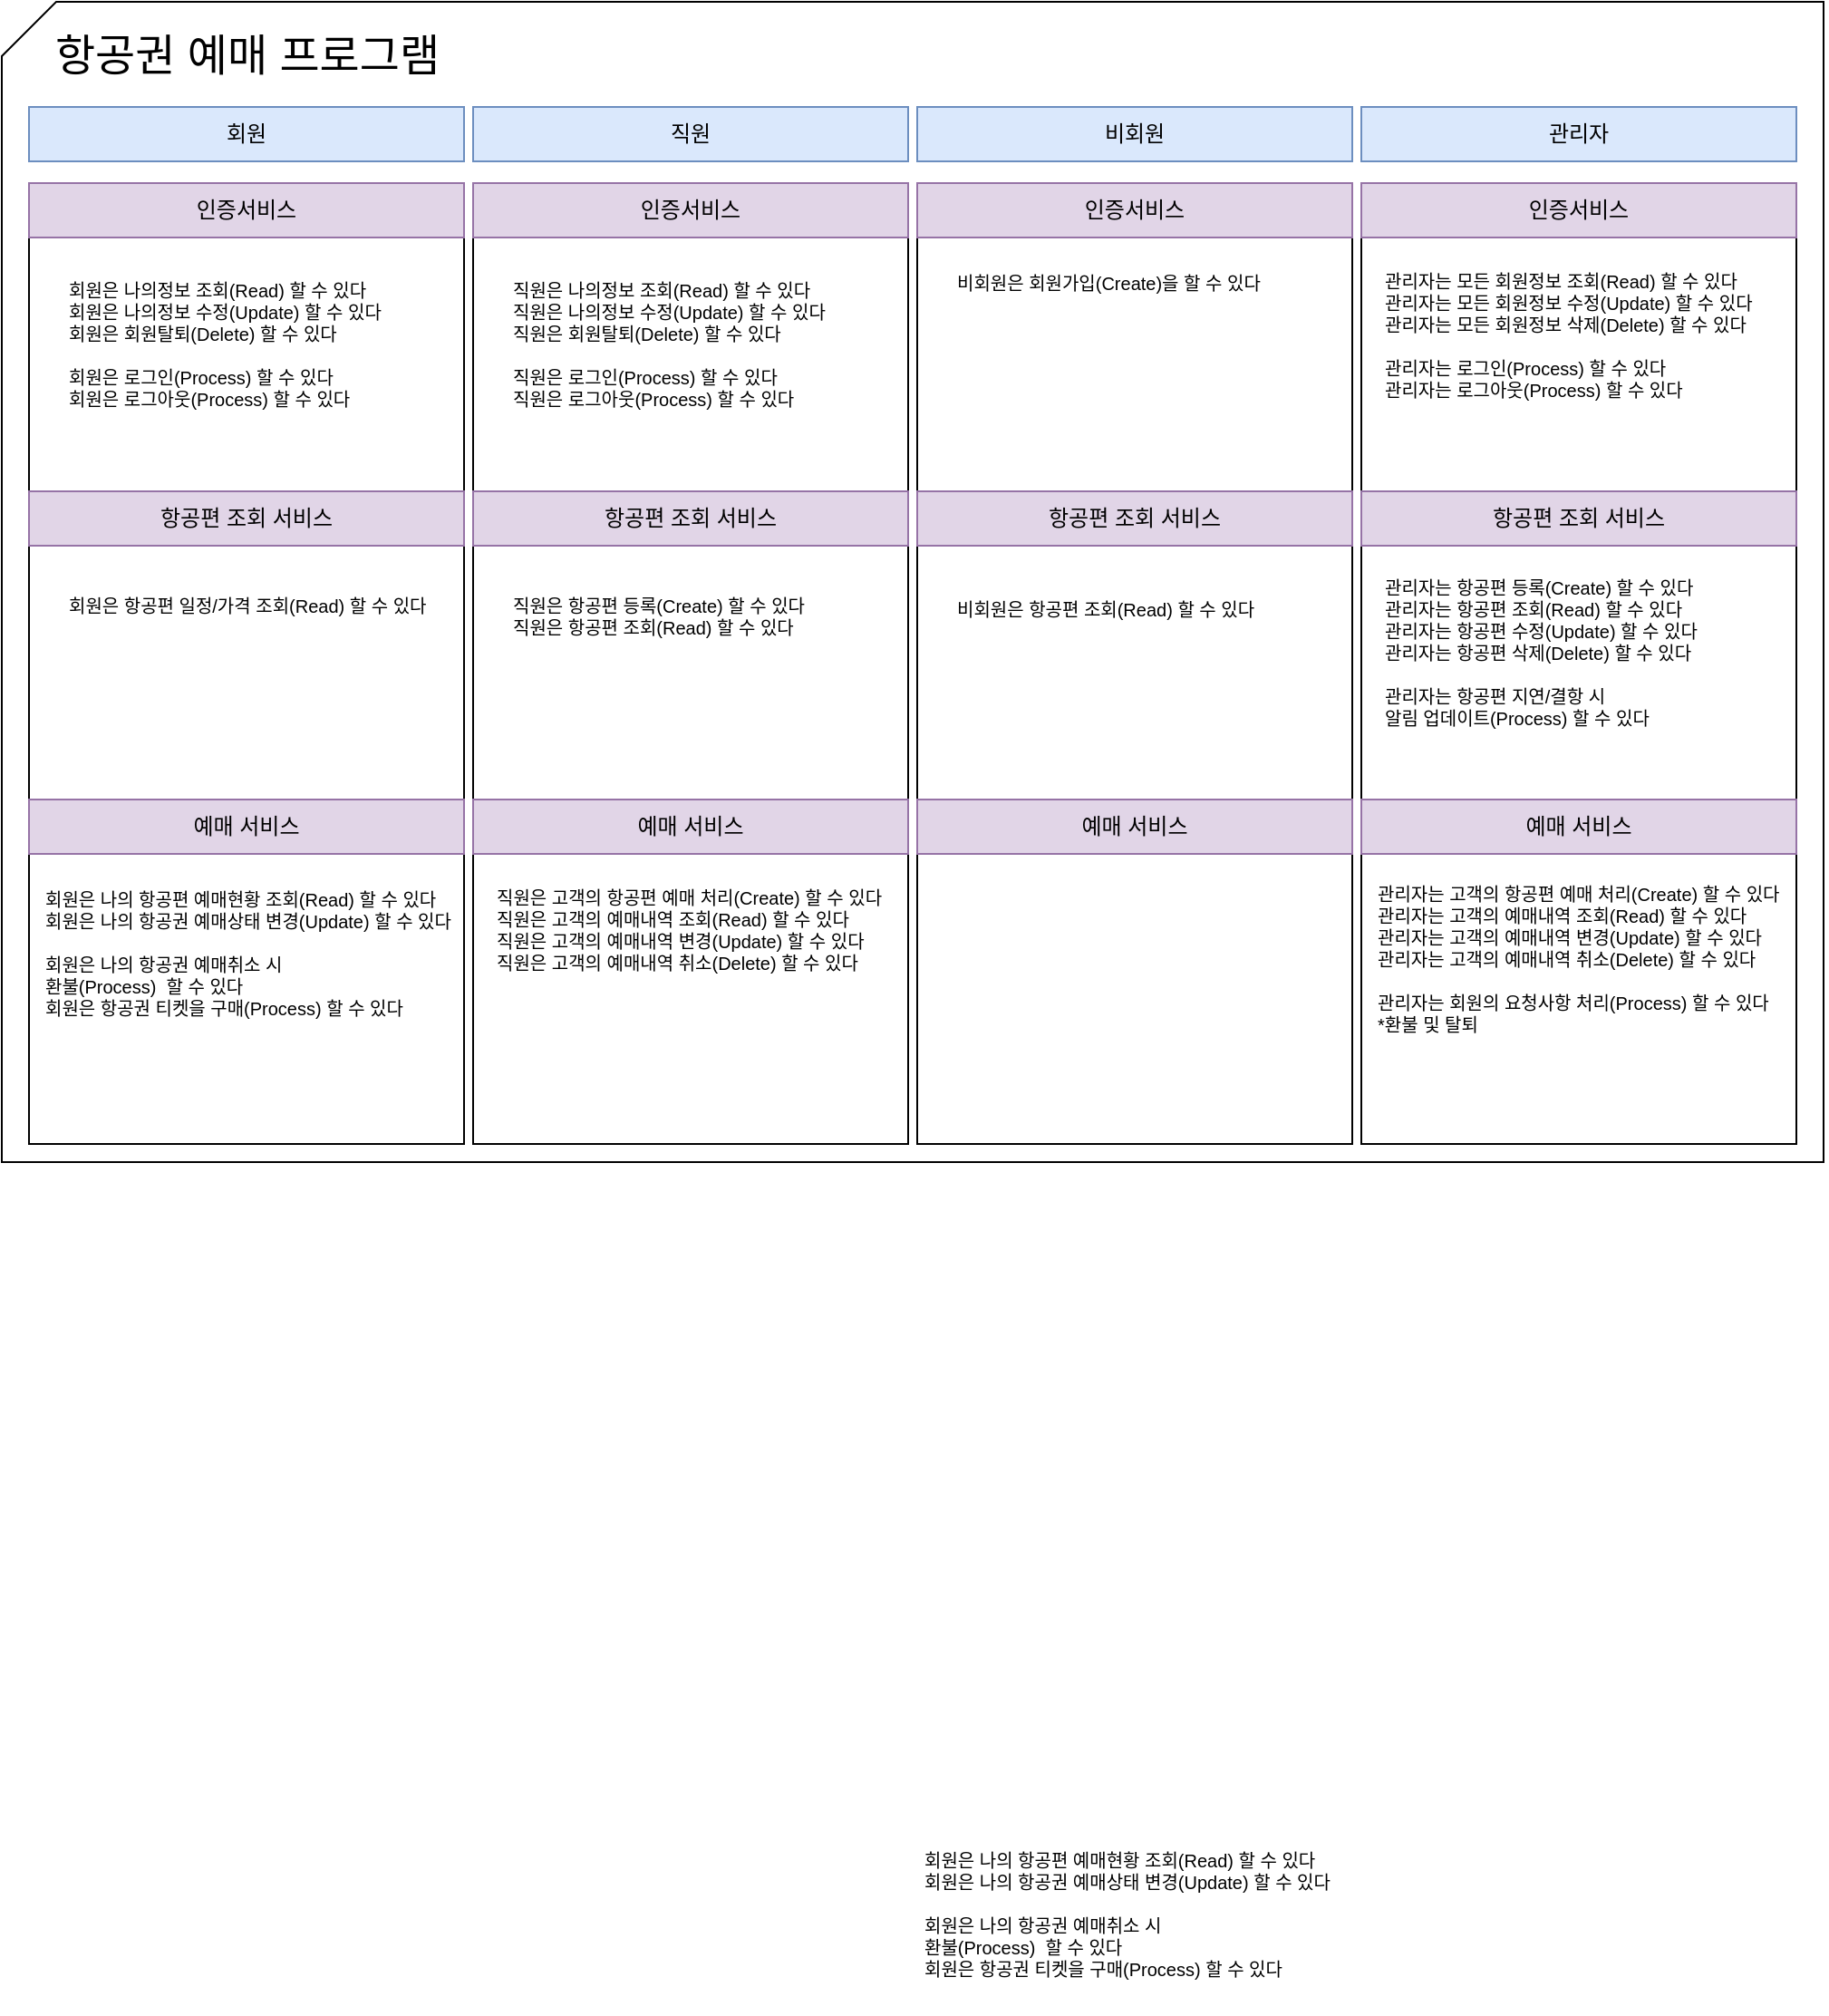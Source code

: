<mxfile version="27.2.0" pages="4">
  <diagram name="요구사항확인" id="BaY8kcsot1PdERvxdEVb">
    <mxGraphModel dx="1188" dy="654" grid="1" gridSize="10" guides="1" tooltips="1" connect="1" arrows="1" fold="1" page="1" pageScale="1" pageWidth="827" pageHeight="1169" math="0" shadow="0">
      <root>
        <mxCell id="0" />
        <mxCell id="1" parent="0" />
        <mxCell id="Rm1OsgspS1Bw_y4sfzGE-1" value="" style="shape=card;whiteSpace=wrap;html=1;" vertex="1" parent="1">
          <mxGeometry x="25" y="10" width="1005" height="640" as="geometry" />
        </mxCell>
        <mxCell id="Rm1OsgspS1Bw_y4sfzGE-2" value="" style="rounded=0;whiteSpace=wrap;html=1;" vertex="1" parent="1">
          <mxGeometry x="775" y="110" width="240" height="530" as="geometry" />
        </mxCell>
        <mxCell id="Rm1OsgspS1Bw_y4sfzGE-3" value="" style="rounded=0;whiteSpace=wrap;html=1;" vertex="1" parent="1">
          <mxGeometry x="530" y="110" width="240" height="530" as="geometry" />
        </mxCell>
        <mxCell id="Rm1OsgspS1Bw_y4sfzGE-4" value="" style="rounded=0;whiteSpace=wrap;html=1;" vertex="1" parent="1">
          <mxGeometry x="285" y="110" width="240" height="530" as="geometry" />
        </mxCell>
        <mxCell id="Rm1OsgspS1Bw_y4sfzGE-5" value="" style="rounded=0;whiteSpace=wrap;html=1;" vertex="1" parent="1">
          <mxGeometry x="40" y="110" width="240" height="530" as="geometry" />
        </mxCell>
        <mxCell id="Rm1OsgspS1Bw_y4sfzGE-6" value="인증서비스" style="rounded=0;whiteSpace=wrap;html=1;fillColor=#e1d5e7;strokeColor=#9673a6;" vertex="1" parent="1">
          <mxGeometry x="40" y="110" width="240" height="30" as="geometry" />
        </mxCell>
        <mxCell id="Rm1OsgspS1Bw_y4sfzGE-7" value="인증서비스" style="rounded=0;whiteSpace=wrap;html=1;fillColor=#e1d5e7;strokeColor=#9673a6;" vertex="1" parent="1">
          <mxGeometry x="285" y="110" width="240" height="30" as="geometry" />
        </mxCell>
        <mxCell id="Rm1OsgspS1Bw_y4sfzGE-8" value="인증서비스" style="rounded=0;whiteSpace=wrap;html=1;fillColor=#e1d5e7;strokeColor=#9673a6;" vertex="1" parent="1">
          <mxGeometry x="530" y="110" width="240" height="30" as="geometry" />
        </mxCell>
        <mxCell id="Rm1OsgspS1Bw_y4sfzGE-9" value="인증서비스" style="rounded=0;whiteSpace=wrap;html=1;fillColor=#e1d5e7;strokeColor=#9673a6;" vertex="1" parent="1">
          <mxGeometry x="775" y="110" width="240" height="30" as="geometry" />
        </mxCell>
        <mxCell id="Rm1OsgspS1Bw_y4sfzGE-10" value="항공편 조회 서비스" style="rounded=0;whiteSpace=wrap;html=1;fillColor=#e1d5e7;strokeColor=#9673a6;" vertex="1" parent="1">
          <mxGeometry x="40" y="280" width="240" height="30" as="geometry" />
        </mxCell>
        <mxCell id="Rm1OsgspS1Bw_y4sfzGE-11" value="항공편 조회 서비스" style="rounded=0;whiteSpace=wrap;html=1;fillColor=#e1d5e7;strokeColor=#9673a6;" vertex="1" parent="1">
          <mxGeometry x="285" y="280" width="240" height="30" as="geometry" />
        </mxCell>
        <mxCell id="Rm1OsgspS1Bw_y4sfzGE-12" value="항공편 조회 서비스" style="rounded=0;whiteSpace=wrap;html=1;fillColor=#e1d5e7;strokeColor=#9673a6;" vertex="1" parent="1">
          <mxGeometry x="530" y="280" width="240" height="30" as="geometry" />
        </mxCell>
        <mxCell id="Rm1OsgspS1Bw_y4sfzGE-13" value="항공편 조회 서비스" style="rounded=0;whiteSpace=wrap;html=1;fillColor=#e1d5e7;strokeColor=#9673a6;" vertex="1" parent="1">
          <mxGeometry x="775" y="280" width="240" height="30" as="geometry" />
        </mxCell>
        <mxCell id="Rm1OsgspS1Bw_y4sfzGE-14" value="예매 서비스" style="rounded=0;whiteSpace=wrap;html=1;fillColor=#e1d5e7;strokeColor=#9673a6;" vertex="1" parent="1">
          <mxGeometry x="40" y="450" width="240" height="30" as="geometry" />
        </mxCell>
        <mxCell id="Rm1OsgspS1Bw_y4sfzGE-15" value="예매 서비스" style="rounded=0;whiteSpace=wrap;html=1;fillColor=#e1d5e7;strokeColor=#9673a6;" vertex="1" parent="1">
          <mxGeometry x="285" y="450" width="240" height="30" as="geometry" />
        </mxCell>
        <mxCell id="Rm1OsgspS1Bw_y4sfzGE-16" value="예매 서비스" style="rounded=0;whiteSpace=wrap;html=1;fillColor=#e1d5e7;strokeColor=#9673a6;" vertex="1" parent="1">
          <mxGeometry x="530" y="450" width="240" height="30" as="geometry" />
        </mxCell>
        <mxCell id="Rm1OsgspS1Bw_y4sfzGE-17" value="예매 서비스" style="rounded=0;whiteSpace=wrap;html=1;fillColor=#e1d5e7;strokeColor=#9673a6;" vertex="1" parent="1">
          <mxGeometry x="775" y="450" width="240" height="30" as="geometry" />
        </mxCell>
        <mxCell id="Rm1OsgspS1Bw_y4sfzGE-18" value="&lt;span style=&quot;font-size: 24px;&quot;&gt;항공권 예매 프로그램&lt;/span&gt;" style="text;html=1;align=center;verticalAlign=middle;resizable=0;points=[];autosize=1;strokeColor=none;fillColor=none;" vertex="1" parent="1">
          <mxGeometry x="40" y="20" width="240" height="40" as="geometry" />
        </mxCell>
        <mxCell id="Rm1OsgspS1Bw_y4sfzGE-19" value="사서" style="text;html=1;align=center;verticalAlign=middle;resizable=0;points=[];autosize=1;strokeColor=none;fillColor=none;" vertex="1" parent="1">
          <mxGeometry x="290" y="68" width="50" height="30" as="geometry" />
        </mxCell>
        <mxCell id="Rm1OsgspS1Bw_y4sfzGE-20" value="비회원" style="text;html=1;align=center;verticalAlign=middle;resizable=0;points=[];autosize=1;strokeColor=none;fillColor=none;" vertex="1" parent="1">
          <mxGeometry x="560" y="68" width="60" height="30" as="geometry" />
        </mxCell>
        <mxCell id="Rm1OsgspS1Bw_y4sfzGE-21" value="회원" style="text;html=1;align=center;verticalAlign=middle;resizable=0;points=[];autosize=1;strokeColor=none;fillColor=none;" vertex="1" parent="1">
          <mxGeometry x="40" y="68" width="50" height="30" as="geometry" />
        </mxCell>
        <mxCell id="Rm1OsgspS1Bw_y4sfzGE-22" value="관리자" style="text;html=1;align=center;verticalAlign=middle;resizable=0;points=[];autosize=1;strokeColor=none;fillColor=none;" vertex="1" parent="1">
          <mxGeometry x="840" y="68" width="60" height="30" as="geometry" />
        </mxCell>
        <mxCell id="Rm1OsgspS1Bw_y4sfzGE-23" value="&lt;div&gt;&lt;span style=&quot;background-color: transparent; color: light-dark(rgb(0, 0, 0), rgb(255, 255, 255));&quot;&gt;회원은 항공편 일정/가격 조회(Read) 할 수 있다&lt;/span&gt;&lt;/div&gt;&lt;div&gt;&lt;br&gt;&lt;/div&gt;&lt;div&gt;&lt;br&gt;&lt;/div&gt;" style="text;html=1;align=left;verticalAlign=middle;resizable=0;points=[];autosize=1;strokeColor=none;fillColor=none;fontSize=10;" vertex="1" parent="1">
          <mxGeometry x="60" y="330" width="220" height="50" as="geometry" />
        </mxCell>
        <mxCell id="Rm1OsgspS1Bw_y4sfzGE-24" value="&lt;div&gt;&lt;span style=&quot;background-color: transparent; color: light-dark(rgb(0, 0, 0), rgb(255, 255, 255));&quot;&gt;회원은 나의정보 조회(Read) 할 수 있다&lt;/span&gt;&lt;/div&gt;&lt;div&gt;회원은 나의정보 수정(Update) 할 수 있다&lt;/div&gt;&lt;div&gt;회원은 회원탈퇴(Delete) 할 수 있다&lt;/div&gt;&lt;div&gt;&lt;br&gt;&lt;/div&gt;&lt;div&gt;회원은 로그인(Process) 할 수 있다&lt;/div&gt;&lt;div&gt;회원은 로그아웃&lt;span style=&quot;background-color: transparent; color: light-dark(rgb(0, 0, 0), rgb(255, 255, 255));&quot;&gt;(Process)&lt;/span&gt;&lt;span style=&quot;background-color: transparent; color: light-dark(rgb(0, 0, 0), rgb(255, 255, 255));&quot;&gt;&amp;nbsp;할 수 있다&lt;/span&gt;&lt;/div&gt;&lt;div&gt;&lt;br&gt;&lt;/div&gt;" style="text;html=1;align=left;verticalAlign=middle;resizable=0;points=[];autosize=1;strokeColor=none;fillColor=none;fontSize=10;" vertex="1" parent="1">
          <mxGeometry x="60" y="155" width="200" height="100" as="geometry" />
        </mxCell>
        <mxCell id="Rm1OsgspS1Bw_y4sfzGE-25" value="&lt;br&gt;&lt;div&gt;&lt;span style=&quot;background-color: transparent; color: light-dark(rgb(0, 0, 0), rgb(255, 255, 255));&quot;&gt;회원은 나의 항공편 예매현황 조회(Read) 할 수 있다&lt;/span&gt;&lt;/div&gt;&lt;div&gt;회원은 나의 항공권 예매상태 변경(Update) 할 수 있다&lt;/div&gt;&lt;div&gt;&lt;br&gt;&lt;/div&gt;&lt;div&gt;회원은 나의 항공권 예매취소 시&amp;nbsp;&lt;/div&gt;&lt;div&gt;환불(Process)&amp;nbsp;&amp;nbsp;&lt;span style=&quot;background-color: transparent; color: light-dark(rgb(0, 0, 0), rgb(255, 255, 255));&quot;&gt;할 수 있다&lt;/span&gt;&lt;/div&gt;&lt;div&gt;회원은 항공권 티켓을 구매(Process) 할 수 있다&lt;/div&gt;&lt;div&gt;&lt;br&gt;&lt;/div&gt;" style="text;html=1;align=left;verticalAlign=middle;resizable=0;points=[];autosize=1;strokeColor=none;fillColor=none;fontSize=10;" vertex="1" parent="1">
          <mxGeometry x="47" y="480" width="250" height="110" as="geometry" />
        </mxCell>
        <mxCell id="Rm1OsgspS1Bw_y4sfzGE-26" value="&lt;br&gt;&lt;div&gt;비회원은 회원가입(Create)을 할 수 있다&lt;/div&gt;&lt;div&gt;&lt;br&gt;&lt;/div&gt;" style="text;html=1;align=left;verticalAlign=middle;resizable=0;points=[];autosize=1;strokeColor=none;fillColor=none;fontSize=10;" vertex="1" parent="1">
          <mxGeometry x="550" y="140" width="190" height="50" as="geometry" />
        </mxCell>
        <mxCell id="Rm1OsgspS1Bw_y4sfzGE-27" value="&lt;div&gt;&lt;span style=&quot;background-color: transparent; color: light-dark(rgb(0, 0, 0), rgb(255, 255, 255));&quot;&gt;직원은 나의정보 조회(Read) 할 수 있다&lt;/span&gt;&lt;/div&gt;&lt;div&gt;직원은 나의정보 수정(Update) 할 수 있다&lt;/div&gt;&lt;div&gt;직원은 회원탈퇴(Delete) 할 수 있다&lt;/div&gt;&lt;div&gt;&lt;br&gt;&lt;/div&gt;&lt;div&gt;직원은 로그인(Process) 할 수 있다&lt;/div&gt;&lt;div&gt;직원은 로그아웃&lt;span style=&quot;background-color: transparent; color: light-dark(rgb(0, 0, 0), rgb(255, 255, 255));&quot;&gt;(Process)&lt;/span&gt;&lt;span style=&quot;background-color: transparent; color: light-dark(rgb(0, 0, 0), rgb(255, 255, 255));&quot;&gt;&amp;nbsp;할 수 있다&lt;/span&gt;&lt;/div&gt;&lt;div&gt;&lt;br&gt;&lt;/div&gt;" style="text;html=1;align=left;verticalAlign=middle;resizable=0;points=[];autosize=1;strokeColor=none;fillColor=none;fontSize=10;" vertex="1" parent="1">
          <mxGeometry x="305" y="155" width="200" height="100" as="geometry" />
        </mxCell>
        <mxCell id="Rm1OsgspS1Bw_y4sfzGE-29" value="&lt;br&gt;&lt;div&gt;&lt;span style=&quot;background-color: transparent; color: light-dark(rgb(0, 0, 0), rgb(255, 255, 255));&quot;&gt;비회원은 항공편 조회(Read) 할 수 있다&lt;/span&gt;&lt;/div&gt;&lt;div&gt;&lt;br&gt;&lt;/div&gt;" style="text;html=1;align=left;verticalAlign=middle;resizable=0;points=[];autosize=1;strokeColor=none;fillColor=none;fontSize=10;" vertex="1" parent="1">
          <mxGeometry x="550" y="320" width="190" height="50" as="geometry" />
        </mxCell>
        <mxCell id="Rm1OsgspS1Bw_y4sfzGE-30" value="&lt;div&gt;직원은 항공편 등록(Create) 할 수 있다&lt;/div&gt;&lt;div&gt;&lt;span style=&quot;background-color: transparent; color: light-dark(rgb(0, 0, 0), rgb(255, 255, 255));&quot;&gt;직원은 항공편 조회(Read) 할 수 있다&lt;/span&gt;&lt;/div&gt;&lt;div&gt;&lt;br&gt;&lt;/div&gt;&lt;div&gt;&lt;span style=&quot;background-color: transparent; color: light-dark(rgb(0, 0, 0), rgb(255, 255, 255));&quot;&gt;&amp;nbsp;&lt;/span&gt;&lt;/div&gt;" style="text;html=1;align=left;verticalAlign=middle;resizable=0;points=[];autosize=1;strokeColor=none;fillColor=none;fontSize=10;" vertex="1" parent="1">
          <mxGeometry x="305" y="331" width="180" height="60" as="geometry" />
        </mxCell>
        <mxCell id="Rm1OsgspS1Bw_y4sfzGE-31" value="회원" style="rounded=0;whiteSpace=wrap;html=1;fillColor=#dae8fc;strokeColor=#6c8ebf;" vertex="1" parent="1">
          <mxGeometry x="40" y="68" width="240" height="30" as="geometry" />
        </mxCell>
        <mxCell id="Rm1OsgspS1Bw_y4sfzGE-32" value="직원" style="rounded=0;whiteSpace=wrap;html=1;fillColor=#dae8fc;strokeColor=#6c8ebf;" vertex="1" parent="1">
          <mxGeometry x="285" y="68" width="240" height="30" as="geometry" />
        </mxCell>
        <mxCell id="Rm1OsgspS1Bw_y4sfzGE-33" value="관리자" style="rounded=0;whiteSpace=wrap;html=1;fillColor=#dae8fc;strokeColor=#6c8ebf;" vertex="1" parent="1">
          <mxGeometry x="775" y="68" width="240" height="30" as="geometry" />
        </mxCell>
        <mxCell id="Rm1OsgspS1Bw_y4sfzGE-34" value="비회원" style="rounded=0;whiteSpace=wrap;html=1;fillColor=#dae8fc;strokeColor=#6c8ebf;" vertex="1" parent="1">
          <mxGeometry x="530" y="68" width="240" height="30" as="geometry" />
        </mxCell>
        <mxCell id="Rm1OsgspS1Bw_y4sfzGE-35" value="&lt;div&gt;직원은 고객의 항공편 예매 처리(Create) 할 수 있다&lt;/div&gt;&lt;div&gt;&lt;span style=&quot;background-color: transparent; color: light-dark(rgb(0, 0, 0), rgb(255, 255, 255));&quot;&gt;직원은 고객의 예매내역 조회(Read) 할 수 있다&lt;/span&gt;&lt;/div&gt;&lt;div&gt;직원은 고객의 예매내역 변경(Update) 할 수 있다&lt;/div&gt;&lt;div&gt;직원은 고객의 예매내역 취소(Delete) 할 수 있다&lt;/div&gt;&lt;div&gt;&lt;br&gt;&lt;/div&gt;&lt;div&gt;&lt;br&gt;&lt;/div&gt;" style="text;html=1;align=left;verticalAlign=middle;resizable=0;points=[];autosize=1;strokeColor=none;fillColor=none;fontSize=10;" vertex="1" parent="1">
          <mxGeometry x="296" y="489" width="240" height="90" as="geometry" />
        </mxCell>
        <mxCell id="Rm1OsgspS1Bw_y4sfzGE-36" value="&lt;br&gt;&lt;div&gt;&lt;span style=&quot;background-color: transparent; color: light-dark(rgb(0, 0, 0), rgb(255, 255, 255));&quot;&gt;회원은 나의 항공편 예매현황 조회(Read) 할 수 있다&lt;/span&gt;&lt;/div&gt;&lt;div&gt;회원은 나의 항공권 예매상태 변경(Update) 할 수 있다&lt;/div&gt;&lt;div&gt;&lt;br&gt;&lt;/div&gt;&lt;div&gt;회원은 나의 항공권 예매취소 시&amp;nbsp;&lt;/div&gt;&lt;div&gt;환불(Process)&amp;nbsp; 할 수 있다&lt;/div&gt;&lt;div&gt;회원은 항공권 티켓을 구매(Process) 할 수 있다&lt;/div&gt;&lt;div&gt;&lt;br&gt;&lt;/div&gt;" style="text;html=1;align=left;verticalAlign=middle;resizable=0;points=[];autosize=1;strokeColor=none;fillColor=none;fontSize=10;" vertex="1" parent="1">
          <mxGeometry x="532" y="1010" width="250" height="110" as="geometry" />
        </mxCell>
        <mxCell id="Rm1OsgspS1Bw_y4sfzGE-37" value="&lt;div&gt;&lt;span style=&quot;background-color: transparent; color: light-dark(rgb(0, 0, 0), rgb(255, 255, 255));&quot;&gt;관리자는 모든 회원정보 조회(Read) 할 수 있다&lt;/span&gt;&lt;/div&gt;&lt;div&gt;관리자는 모든 회원정보 수정(Update) 할 수 있다&lt;/div&gt;&lt;div&gt;관리자는 모든 회원정보 삭제(Delete) 할 수 있다&lt;/div&gt;&lt;div&gt;&lt;br&gt;&lt;/div&gt;&lt;div&gt;관리자는 로그인(Process) 할 수 있다&lt;/div&gt;&lt;div&gt;관리자는 로그아웃&lt;span style=&quot;background-color: transparent; color: light-dark(rgb(0, 0, 0), rgb(255, 255, 255));&quot;&gt;(Process)&lt;/span&gt;&lt;span style=&quot;background-color: transparent; color: light-dark(rgb(0, 0, 0), rgb(255, 255, 255));&quot;&gt;&amp;nbsp;할 수 있다&lt;/span&gt;&lt;/div&gt;&lt;div&gt;&lt;br&gt;&lt;/div&gt;" style="text;html=1;align=left;verticalAlign=middle;resizable=0;points=[];autosize=1;strokeColor=none;fillColor=none;fontSize=10;" vertex="1" parent="1">
          <mxGeometry x="786" y="150" width="230" height="100" as="geometry" />
        </mxCell>
        <mxCell id="Rm1OsgspS1Bw_y4sfzGE-38" value="&lt;div&gt;관리자는 항공편 등록(Create) 할 수 있다&lt;/div&gt;&lt;div&gt;&lt;span style=&quot;background-color: transparent; color: light-dark(rgb(0, 0, 0), rgb(255, 255, 255));&quot;&gt;관리자는 항공편 조회(Read) 할 수 있다&lt;/span&gt;&lt;/div&gt;&lt;div&gt;관리자는&amp;nbsp;&lt;span style=&quot;background-color: transparent; color: light-dark(rgb(0, 0, 0), rgb(255, 255, 255));&quot;&gt;항공편 수정(Update) 할 수 있다&lt;/span&gt;&lt;/div&gt;&lt;div&gt;&lt;span style=&quot;background-color: transparent; color: light-dark(rgb(0, 0, 0), rgb(255, 255, 255));&quot;&gt;관리자는 항공편 삭제(Delete) 할 수 있다&lt;/span&gt;&lt;/div&gt;&lt;div&gt;&lt;span style=&quot;background-color: transparent; color: light-dark(rgb(0, 0, 0), rgb(255, 255, 255));&quot;&gt;&lt;br&gt;&lt;/span&gt;&lt;/div&gt;&lt;div&gt;&lt;span style=&quot;background-color: transparent; color: light-dark(rgb(0, 0, 0), rgb(255, 255, 255));&quot;&gt;관리자는 항공편 지연/결항 시&amp;nbsp;&lt;/span&gt;&lt;/div&gt;&lt;div&gt;&lt;span style=&quot;background-color: transparent; color: light-dark(rgb(0, 0, 0), rgb(255, 255, 255));&quot;&gt;알림 업데이트(Process) 할 수 있다&lt;/span&gt;&lt;/div&gt;&lt;div&gt;&amp;nbsp;&lt;/div&gt;" style="text;html=1;align=left;verticalAlign=middle;resizable=0;points=[];autosize=1;strokeColor=none;fillColor=none;fontSize=10;" vertex="1" parent="1">
          <mxGeometry x="786" y="320" width="200" height="110" as="geometry" />
        </mxCell>
        <mxCell id="Rm1OsgspS1Bw_y4sfzGE-40" value="&lt;div&gt;관리자는 고객의 항공편 예매 처리(Create) 할 수 있다&lt;/div&gt;&lt;div&gt;&lt;span style=&quot;background-color: transparent; color: light-dark(rgb(0, 0, 0), rgb(255, 255, 255));&quot;&gt;관리자는 고객의 예매내역 조회(Read) 할 수 있다&lt;/span&gt;&lt;/div&gt;&lt;div&gt;관리자는 고객의 예매내역 변경(Update) 할 수 있다&lt;/div&gt;&lt;div&gt;관리자는 고객의 예매내역 취소(Delete) 할 수 있다&lt;/div&gt;&lt;div&gt;&lt;br&gt;&lt;/div&gt;&lt;div&gt;관리자는 회원의 요청사항 처리(Process) 할 수 있다&lt;/div&gt;&lt;div&gt;*환불 및 탈퇴&lt;/div&gt;&lt;div&gt;&lt;br&gt;&lt;/div&gt;&lt;div&gt;&lt;br&gt;&lt;/div&gt;" style="text;html=1;align=left;verticalAlign=middle;resizable=0;points=[];autosize=1;strokeColor=none;fillColor=none;fontSize=10;" vertex="1" parent="1">
          <mxGeometry x="782" y="490" width="250" height="120" as="geometry" />
        </mxCell>
      </root>
    </mxGraphModel>
  </diagram>
  <diagram id="EdPI_m2LXeFayKVvZJES" name="USECASE">
    <mxGraphModel dx="2015" dy="654" grid="1" gridSize="10" guides="1" tooltips="1" connect="1" arrows="1" fold="1" page="1" pageScale="1" pageWidth="827" pageHeight="1169" math="0" shadow="0">
      <root>
        <mxCell id="0" />
        <mxCell id="1" parent="0" />
        <mxCell id="4e69PK49C4f4pI-jG1Hq-1" value="도서 관리 시스템" style="shape=umlFrame;whiteSpace=wrap;html=1;pointerEvents=0;width=120;height=30;" vertex="1" parent="1">
          <mxGeometry x="-195" y="40" width="695" height="690" as="geometry" />
        </mxCell>
        <mxCell id="4e69PK49C4f4pI-jG1Hq-2" value="회원" style="shape=umlActor;verticalLabelPosition=bottom;verticalAlign=top;html=1;" vertex="1" parent="1">
          <mxGeometry x="-275" y="110" width="30" height="60" as="geometry" />
        </mxCell>
        <mxCell id="4e69PK49C4f4pI-jG1Hq-3" value="비회원" style="shape=umlActor;verticalLabelPosition=bottom;verticalAlign=top;html=1;" vertex="1" parent="1">
          <mxGeometry x="-275" y="510" width="30" height="60" as="geometry" />
        </mxCell>
        <mxCell id="4e69PK49C4f4pI-jG1Hq-4" value="사서" style="shape=umlActor;verticalLabelPosition=bottom;verticalAlign=top;html=1;" vertex="1" parent="1">
          <mxGeometry x="550" y="110" width="30" height="60" as="geometry" />
        </mxCell>
        <mxCell id="4e69PK49C4f4pI-jG1Hq-5" value="도서조회" style="ellipse;whiteSpace=wrap;html=1;" vertex="1" parent="1">
          <mxGeometry x="-125" y="110" width="100" height="40" as="geometry" />
        </mxCell>
        <mxCell id="4e69PK49C4f4pI-jG1Hq-6" value="도서등록" style="ellipse;whiteSpace=wrap;html=1;" vertex="1" parent="1">
          <mxGeometry x="348" y="180" width="100" height="40" as="geometry" />
        </mxCell>
        <mxCell id="4e69PK49C4f4pI-jG1Hq-7" value="도서수정" style="ellipse;whiteSpace=wrap;html=1;" vertex="1" parent="1">
          <mxGeometry x="348" y="255" width="100" height="40" as="geometry" />
        </mxCell>
        <mxCell id="4e69PK49C4f4pI-jG1Hq-8" value="도서삭제" style="ellipse;whiteSpace=wrap;html=1;" vertex="1" parent="1">
          <mxGeometry x="348" y="325" width="100" height="40" as="geometry" />
        </mxCell>
        <mxCell id="4e69PK49C4f4pI-jG1Hq-9" value="use" style="html=1;verticalAlign=bottom;endArrow=block;curved=0;rounded=0;entryX=-0.02;entryY=0.675;entryDx=0;entryDy=0;entryPerimeter=0;" edge="1" parent="1" source="4e69PK49C4f4pI-jG1Hq-2" target="4e69PK49C4f4pI-jG1Hq-5">
          <mxGeometry width="80" relative="1" as="geometry">
            <mxPoint x="155" y="410" as="sourcePoint" />
            <mxPoint x="235" y="410" as="targetPoint" />
          </mxGeometry>
        </mxCell>
        <mxCell id="4e69PK49C4f4pI-jG1Hq-10" value="use" style="html=1;verticalAlign=bottom;endArrow=block;curved=0;rounded=0;entryX=0.25;entryY=0.975;entryDx=0;entryDy=0;entryPerimeter=0;" edge="1" parent="1" source="4e69PK49C4f4pI-jG1Hq-3" target="4e69PK49C4f4pI-jG1Hq-5">
          <mxGeometry width="80" relative="1" as="geometry">
            <mxPoint x="155" y="410" as="sourcePoint" />
            <mxPoint x="235" y="410" as="targetPoint" />
          </mxGeometry>
        </mxCell>
        <mxCell id="4e69PK49C4f4pI-jG1Hq-11" value="use" style="html=1;verticalAlign=bottom;endArrow=block;curved=0;rounded=0;entryX=1;entryY=0.75;entryDx=0;entryDy=0;entryPerimeter=0;" edge="1" parent="1" source="4e69PK49C4f4pI-jG1Hq-4" target="4e69PK49C4f4pI-jG1Hq-5">
          <mxGeometry width="80" relative="1" as="geometry">
            <mxPoint x="155" y="410" as="sourcePoint" />
            <mxPoint x="235" y="410" as="targetPoint" />
          </mxGeometry>
        </mxCell>
        <mxCell id="4e69PK49C4f4pI-jG1Hq-12" value="use" style="html=1;verticalAlign=bottom;endArrow=block;curved=0;rounded=0;entryX=0.93;entryY=0.225;entryDx=0;entryDy=0;entryPerimeter=0;" edge="1" parent="1" source="4e69PK49C4f4pI-jG1Hq-4" target="4e69PK49C4f4pI-jG1Hq-6">
          <mxGeometry width="80" relative="1" as="geometry">
            <mxPoint x="118" y="410" as="sourcePoint" />
            <mxPoint x="198" y="410" as="targetPoint" />
          </mxGeometry>
        </mxCell>
        <mxCell id="4e69PK49C4f4pI-jG1Hq-13" value="로그인" style="ellipse;whiteSpace=wrap;html=1;" vertex="1" parent="1">
          <mxGeometry x="93" y="280" width="100" height="40" as="geometry" />
        </mxCell>
        <mxCell id="4e69PK49C4f4pI-jG1Hq-14" value="" style="endArrow=open;dashed=1;endFill=0;endSize=12;html=1;rounded=0;exitX=0.03;exitY=0.775;exitDx=0;exitDy=0;exitPerimeter=0;entryX=0.92;entryY=0.25;entryDx=0;entryDy=0;entryPerimeter=0;" edge="1" parent="1" source="4e69PK49C4f4pI-jG1Hq-6" target="4e69PK49C4f4pI-jG1Hq-13">
          <mxGeometry width="160" relative="1" as="geometry">
            <mxPoint x="78" y="410" as="sourcePoint" />
            <mxPoint x="238" y="410" as="targetPoint" />
          </mxGeometry>
        </mxCell>
        <mxCell id="4e69PK49C4f4pI-jG1Hq-17" value="&amp;lt;&amp;lt;include&amp;gt;&amp;gt;" style="edgeLabel;html=1;align=center;verticalAlign=middle;resizable=0;points=[];" vertex="1" connectable="0" parent="4e69PK49C4f4pI-jG1Hq-14">
          <mxGeometry x="-0.087" y="-3" relative="1" as="geometry">
            <mxPoint as="offset" />
          </mxGeometry>
        </mxCell>
        <mxCell id="4e69PK49C4f4pI-jG1Hq-19" value="" style="endArrow=open;dashed=1;endFill=0;endSize=12;html=1;rounded=0;exitX=0;exitY=0.5;exitDx=0;exitDy=0;entryX=1;entryY=0.5;entryDx=0;entryDy=0;" edge="1" parent="1" source="4e69PK49C4f4pI-jG1Hq-7" target="4e69PK49C4f4pI-jG1Hq-13">
          <mxGeometry width="160" relative="1" as="geometry">
            <mxPoint x="404" y="420" as="sourcePoint" />
            <mxPoint x="238" y="499" as="targetPoint" />
          </mxGeometry>
        </mxCell>
        <mxCell id="4e69PK49C4f4pI-jG1Hq-20" value="&amp;lt;&amp;lt;include&amp;gt;&amp;gt;" style="edgeLabel;html=1;align=center;verticalAlign=middle;resizable=0;points=[];" vertex="1" connectable="0" parent="4e69PK49C4f4pI-jG1Hq-19">
          <mxGeometry x="-0.087" y="-3" relative="1" as="geometry">
            <mxPoint as="offset" />
          </mxGeometry>
        </mxCell>
        <mxCell id="4e69PK49C4f4pI-jG1Hq-21" value="" style="endArrow=open;dashed=1;endFill=0;endSize=12;html=1;rounded=0;" edge="1" parent="1" target="4e69PK49C4f4pI-jG1Hq-13">
          <mxGeometry width="160" relative="1" as="geometry">
            <mxPoint x="348" y="340" as="sourcePoint" />
            <mxPoint x="308" y="419" as="targetPoint" />
          </mxGeometry>
        </mxCell>
        <mxCell id="4e69PK49C4f4pI-jG1Hq-22" value="&amp;lt;&amp;lt;include&amp;gt;&amp;gt;" style="edgeLabel;html=1;align=center;verticalAlign=middle;resizable=0;points=[];" vertex="1" connectable="0" parent="4e69PK49C4f4pI-jG1Hq-21">
          <mxGeometry x="-0.087" y="-3" relative="1" as="geometry">
            <mxPoint as="offset" />
          </mxGeometry>
        </mxCell>
        <mxCell id="4e69PK49C4f4pI-jG1Hq-23" value="전체" style="ellipse;whiteSpace=wrap;html=1;" vertex="1" parent="1">
          <mxGeometry x="-82" y="184" width="40" height="40" as="geometry" />
        </mxCell>
        <mxCell id="4e69PK49C4f4pI-jG1Hq-24" value="키워드" style="ellipse;whiteSpace=wrap;html=1;" vertex="1" parent="1">
          <mxGeometry x="-32" y="186" width="40" height="40" as="geometry" />
        </mxCell>
        <mxCell id="4e69PK49C4f4pI-jG1Hq-30" value="" style="endArrow=open;dashed=1;endFill=0;endSize=12;html=1;rounded=0;entryX=0.5;entryY=1;entryDx=0;entryDy=0;exitX=0.5;exitY=0;exitDx=0;exitDy=0;" edge="1" parent="1" source="4e69PK49C4f4pI-jG1Hq-23" target="4e69PK49C4f4pI-jG1Hq-5">
          <mxGeometry width="160" relative="1" as="geometry">
            <mxPoint x="385" y="451" as="sourcePoint" />
            <mxPoint x="225" y="420" as="targetPoint" />
          </mxGeometry>
        </mxCell>
        <mxCell id="4e69PK49C4f4pI-jG1Hq-33" value="&amp;lt;&amp;lt;extend&amp;gt;&amp;gt;" style="edgeLabel;html=1;align=center;verticalAlign=middle;resizable=0;points=[];" vertex="1" connectable="0" parent="4e69PK49C4f4pI-jG1Hq-30">
          <mxGeometry x="-0.044" y="3" relative="1" as="geometry">
            <mxPoint as="offset" />
          </mxGeometry>
        </mxCell>
        <mxCell id="4e69PK49C4f4pI-jG1Hq-35" value="" style="endArrow=open;dashed=1;endFill=0;endSize=12;html=1;rounded=0;entryX=0.68;entryY=1.05;entryDx=0;entryDy=0;entryPerimeter=0;" edge="1" parent="1" target="4e69PK49C4f4pI-jG1Hq-5">
          <mxGeometry width="160" relative="1" as="geometry">
            <mxPoint x="-19" y="184" as="sourcePoint" />
            <mxPoint x="-32" y="150" as="targetPoint" />
          </mxGeometry>
        </mxCell>
        <mxCell id="4e69PK49C4f4pI-jG1Hq-36" value="&amp;lt;&amp;lt;extend&amp;gt;&amp;gt;" style="edgeLabel;html=1;align=center;verticalAlign=middle;resizable=0;points=[];" vertex="1" connectable="0" parent="4e69PK49C4f4pI-jG1Hq-35">
          <mxGeometry x="-0.044" y="3" relative="1" as="geometry">
            <mxPoint as="offset" />
          </mxGeometry>
        </mxCell>
        <mxCell id="4e69PK49C4f4pI-jG1Hq-37" value="회원가입" style="ellipse;whiteSpace=wrap;html=1;" vertex="1" parent="1">
          <mxGeometry x="-112" y="575" width="100" height="40" as="geometry" />
        </mxCell>
        <mxCell id="4e69PK49C4f4pI-jG1Hq-38" value="use" style="html=1;verticalAlign=bottom;endArrow=block;curved=0;rounded=0;entryX=0.08;entryY=0.25;entryDx=0;entryDy=0;entryPerimeter=0;" edge="1" parent="1" source="4e69PK49C4f4pI-jG1Hq-3" target="4e69PK49C4f4pI-jG1Hq-37">
          <mxGeometry width="80" relative="1" as="geometry">
            <mxPoint x="-75" y="821" as="sourcePoint" />
            <mxPoint x="74" y="410" as="targetPoint" />
          </mxGeometry>
        </mxCell>
        <mxCell id="4e69PK49C4f4pI-jG1Hq-39" value="관리자" style="shape=umlActor;verticalLabelPosition=bottom;verticalAlign=top;html=1;" vertex="1" parent="1">
          <mxGeometry x="550" y="510" width="30" height="60" as="geometry" />
        </mxCell>
        <mxCell id="4e69PK49C4f4pI-jG1Hq-41" value="회원관리" style="ellipse;whiteSpace=wrap;html=1;" vertex="1" parent="1">
          <mxGeometry x="241" y="421" width="100" height="40" as="geometry" />
        </mxCell>
        <mxCell id="4e69PK49C4f4pI-jG1Hq-46" value="" style="edgeStyle=orthogonalEdgeStyle;rounded=0;orthogonalLoop=1;jettySize=auto;html=1;endArrow=block;endFill=0;" edge="1" parent="1" source="4e69PK49C4f4pI-jG1Hq-42" target="4e69PK49C4f4pI-jG1Hq-41">
          <mxGeometry relative="1" as="geometry">
            <Array as="points">
              <mxPoint x="211" y="481" />
              <mxPoint x="291" y="481" />
            </Array>
          </mxGeometry>
        </mxCell>
        <mxCell id="4e69PK49C4f4pI-jG1Hq-42" value="조회" style="ellipse;whiteSpace=wrap;html=1;" vertex="1" parent="1">
          <mxGeometry x="191" y="501" width="40" height="40" as="geometry" />
        </mxCell>
        <mxCell id="4e69PK49C4f4pI-jG1Hq-47" value="" style="edgeStyle=orthogonalEdgeStyle;rounded=0;orthogonalLoop=1;jettySize=auto;html=1;endArrow=block;endFill=0;" edge="1" parent="1" source="4e69PK49C4f4pI-jG1Hq-43" target="4e69PK49C4f4pI-jG1Hq-41">
          <mxGeometry relative="1" as="geometry" />
        </mxCell>
        <mxCell id="4e69PK49C4f4pI-jG1Hq-43" value="등록" style="ellipse;whiteSpace=wrap;html=1;direction=south;" vertex="1" parent="1">
          <mxGeometry x="241" y="501" width="40" height="40" as="geometry" />
        </mxCell>
        <mxCell id="4e69PK49C4f4pI-jG1Hq-51" value="" style="edgeStyle=orthogonalEdgeStyle;rounded=0;orthogonalLoop=1;jettySize=auto;html=1;endArrow=block;endFill=0;" edge="1" parent="1" source="4e69PK49C4f4pI-jG1Hq-44" target="4e69PK49C4f4pI-jG1Hq-41">
          <mxGeometry relative="1" as="geometry" />
        </mxCell>
        <mxCell id="4e69PK49C4f4pI-jG1Hq-44" value="수정" style="ellipse;whiteSpace=wrap;html=1;" vertex="1" parent="1">
          <mxGeometry x="301" y="501" width="40" height="40" as="geometry" />
        </mxCell>
        <mxCell id="4e69PK49C4f4pI-jG1Hq-52" value="" style="edgeStyle=orthogonalEdgeStyle;rounded=0;orthogonalLoop=1;jettySize=auto;html=1;endArrow=block;endFill=0;" edge="1" parent="1" source="4e69PK49C4f4pI-jG1Hq-45" target="4e69PK49C4f4pI-jG1Hq-41">
          <mxGeometry relative="1" as="geometry">
            <Array as="points">
              <mxPoint x="371" y="481" />
              <mxPoint x="291" y="481" />
            </Array>
          </mxGeometry>
        </mxCell>
        <mxCell id="4e69PK49C4f4pI-jG1Hq-45" value="삭제" style="ellipse;whiteSpace=wrap;html=1;" vertex="1" parent="1">
          <mxGeometry x="351" y="501" width="40" height="40" as="geometry" />
        </mxCell>
        <mxCell id="4e69PK49C4f4pI-jG1Hq-54" value="일반&lt;div&gt;계정&lt;/div&gt;" style="ellipse;whiteSpace=wrap;html=1;" vertex="1" parent="1">
          <mxGeometry x="123" y="575" width="40" height="40" as="geometry" />
        </mxCell>
        <mxCell id="4e69PK49C4f4pI-jG1Hq-55" value="사서&lt;div&gt;계정&lt;/div&gt;" style="ellipse;whiteSpace=wrap;html=1;" vertex="1" parent="1">
          <mxGeometry x="191" y="600" width="40" height="40" as="geometry" />
        </mxCell>
        <mxCell id="4e69PK49C4f4pI-jG1Hq-56" value="나의&lt;div&gt;정보&lt;/div&gt;" style="ellipse;whiteSpace=wrap;html=1;" vertex="1" parent="1">
          <mxGeometry x="90" y="510" width="40" height="40" as="geometry" />
        </mxCell>
        <mxCell id="4e69PK49C4f4pI-jG1Hq-57" value="use" style="html=1;verticalAlign=bottom;endArrow=block;curved=0;rounded=0;entryX=1;entryY=0.75;entryDx=0;entryDy=0;entryPerimeter=0;" edge="1" parent="1" source="4e69PK49C4f4pI-jG1Hq-39" target="4e69PK49C4f4pI-jG1Hq-41">
          <mxGeometry width="80" relative="1" as="geometry">
            <mxPoint x="128" y="410" as="sourcePoint" />
            <mxPoint x="208" y="410" as="targetPoint" />
          </mxGeometry>
        </mxCell>
        <mxCell id="4e69PK49C4f4pI-jG1Hq-61" value=".use" style="html=1;verticalAlign=bottom;endArrow=block;curved=0;rounded=0;entryX=0;entryY=0;entryDx=0;entryDy=0;" edge="1" parent="1" target="4e69PK49C4f4pI-jG1Hq-56">
          <mxGeometry width="80" relative="1" as="geometry">
            <mxPoint x="-245" y="140" as="sourcePoint" />
            <mxPoint x="245" y="410" as="targetPoint" />
          </mxGeometry>
        </mxCell>
        <mxCell id="4e69PK49C4f4pI-jG1Hq-64" value="" style="endArrow=open;dashed=1;endFill=0;endSize=12;html=1;rounded=0;entryX=0;entryY=0.75;entryDx=0;entryDy=0;exitX=1;exitY=0.5;exitDx=0;exitDy=0;entryPerimeter=0;" edge="1" parent="1" source="4e69PK49C4f4pI-jG1Hq-56" target="4e69PK49C4f4pI-jG1Hq-42">
          <mxGeometry width="160" relative="1" as="geometry">
            <mxPoint x="178" y="462" as="sourcePoint" />
            <mxPoint x="140" y="430" as="targetPoint" />
          </mxGeometry>
        </mxCell>
        <mxCell id="4e69PK49C4f4pI-jG1Hq-65" value="&amp;lt;&amp;lt;extend&amp;gt;&amp;gt;" style="edgeLabel;html=1;align=center;verticalAlign=middle;resizable=0;points=[];" vertex="1" connectable="0" parent="4e69PK49C4f4pI-jG1Hq-64">
          <mxGeometry x="-0.044" y="3" relative="1" as="geometry">
            <mxPoint x="-1" y="-10" as="offset" />
          </mxGeometry>
        </mxCell>
        <mxCell id="4e69PK49C4f4pI-jG1Hq-67" value="전체" style="ellipse;whiteSpace=wrap;html=1;" vertex="1" parent="1">
          <mxGeometry x="261" y="575" width="40" height="40" as="geometry" />
        </mxCell>
        <mxCell id="4e69PK49C4f4pI-jG1Hq-68" style="edgeStyle=orthogonalEdgeStyle;rounded=0;orthogonalLoop=1;jettySize=auto;html=1;exitX=0;exitY=1;exitDx=0;exitDy=0;entryX=0;entryY=1;entryDx=0;entryDy=0;" edge="1" parent="1" source="4e69PK49C4f4pI-jG1Hq-55" target="4e69PK49C4f4pI-jG1Hq-55">
          <mxGeometry relative="1" as="geometry" />
        </mxCell>
        <mxCell id="4e69PK49C4f4pI-jG1Hq-71" value="" style="endArrow=open;dashed=1;endFill=0;endSize=12;html=1;rounded=0;entryX=0;entryY=1;entryDx=0;entryDy=0;exitX=1;exitY=0;exitDx=0;exitDy=0;" edge="1" parent="1" source="4e69PK49C4f4pI-jG1Hq-54" target="4e69PK49C4f4pI-jG1Hq-42">
          <mxGeometry width="160" relative="1" as="geometry">
            <mxPoint x="160" y="570" as="sourcePoint" />
            <mxPoint x="221" y="571" as="targetPoint" />
          </mxGeometry>
        </mxCell>
        <mxCell id="4e69PK49C4f4pI-jG1Hq-72" value="&amp;lt;&amp;lt;extend&amp;gt;&amp;gt;" style="edgeLabel;html=1;align=center;verticalAlign=middle;resizable=0;points=[];" vertex="1" connectable="0" parent="4e69PK49C4f4pI-jG1Hq-71">
          <mxGeometry x="-0.044" y="3" relative="1" as="geometry">
            <mxPoint x="-3" y="3" as="offset" />
          </mxGeometry>
        </mxCell>
        <mxCell id="4e69PK49C4f4pI-jG1Hq-75" value="" style="endArrow=open;dashed=1;endFill=0;endSize=12;html=1;rounded=0;entryX=0.5;entryY=1;entryDx=0;entryDy=0;" edge="1" parent="1" source="4e69PK49C4f4pI-jG1Hq-55" target="4e69PK49C4f4pI-jG1Hq-42">
          <mxGeometry width="160" relative="1" as="geometry">
            <mxPoint x="190" y="630" as="sourcePoint" />
            <mxPoint x="251" y="631" as="targetPoint" />
          </mxGeometry>
        </mxCell>
        <mxCell id="4e69PK49C4f4pI-jG1Hq-76" value="&amp;lt;&amp;lt;extend&amp;gt;&amp;gt;" style="edgeLabel;html=1;align=center;verticalAlign=middle;resizable=0;points=[];" vertex="1" connectable="0" parent="4e69PK49C4f4pI-jG1Hq-75">
          <mxGeometry x="-0.044" y="3" relative="1" as="geometry">
            <mxPoint x="3" y="2" as="offset" />
          </mxGeometry>
        </mxCell>
        <mxCell id="4e69PK49C4f4pI-jG1Hq-77" value="" style="endArrow=open;dashed=1;endFill=0;endSize=12;html=1;rounded=0;entryX=1;entryY=1;entryDx=0;entryDy=0;exitX=0;exitY=0;exitDx=0;exitDy=0;" edge="1" parent="1" source="4e69PK49C4f4pI-jG1Hq-67" target="4e69PK49C4f4pI-jG1Hq-42">
          <mxGeometry width="160" relative="1" as="geometry">
            <mxPoint x="290" y="640" as="sourcePoint" />
            <mxPoint x="351" y="641" as="targetPoint" />
          </mxGeometry>
        </mxCell>
        <mxCell id="4e69PK49C4f4pI-jG1Hq-78" value="&amp;lt;&amp;lt;extend&amp;gt;&amp;gt;" style="edgeLabel;html=1;align=center;verticalAlign=middle;resizable=0;points=[];" vertex="1" connectable="0" parent="4e69PK49C4f4pI-jG1Hq-77">
          <mxGeometry x="-0.044" y="3" relative="1" as="geometry">
            <mxPoint x="10" as="offset" />
          </mxGeometry>
        </mxCell>
      </root>
    </mxGraphModel>
  </diagram>
  <diagram id="JnlWDmsk6CkRKmc_6IiQ" name="페이지-3">
    <mxGraphModel dx="1426" dy="785" grid="1" gridSize="10" guides="1" tooltips="1" connect="1" arrows="1" fold="1" page="1" pageScale="1" pageWidth="827" pageHeight="1169" math="0" shadow="0">
      <root>
        <mxCell id="0" />
        <mxCell id="1" parent="0" />
        <mxCell id="yMKiT_6PwR1tN2RA8S9R-1" value="항공편 관리 시스템" style="shape=umlFrame;whiteSpace=wrap;html=1;pointerEvents=0;width=120;height=30;" vertex="1" parent="1">
          <mxGeometry x="426" y="410" width="695" height="690" as="geometry" />
        </mxCell>
        <mxCell id="yMKiT_6PwR1tN2RA8S9R-2" value="회원" style="shape=umlActor;verticalLabelPosition=bottom;verticalAlign=top;html=1;" vertex="1" parent="1">
          <mxGeometry x="346" y="480" width="30" height="60" as="geometry" />
        </mxCell>
        <mxCell id="yMKiT_6PwR1tN2RA8S9R-3" value="비회원" style="shape=umlActor;verticalLabelPosition=bottom;verticalAlign=top;html=1;" vertex="1" parent="1">
          <mxGeometry x="346" y="880" width="30" height="60" as="geometry" />
        </mxCell>
        <mxCell id="yMKiT_6PwR1tN2RA8S9R-4" value="직원" style="shape=umlActor;verticalLabelPosition=bottom;verticalAlign=top;html=1;" vertex="1" parent="1">
          <mxGeometry x="1171" y="480" width="30" height="60" as="geometry" />
        </mxCell>
        <mxCell id="yMKiT_6PwR1tN2RA8S9R-5" value="항공편 조회" style="ellipse;whiteSpace=wrap;html=1;" vertex="1" parent="1">
          <mxGeometry x="496" y="480" width="100" height="40" as="geometry" />
        </mxCell>
        <mxCell id="yMKiT_6PwR1tN2RA8S9R-6" value="항공편 등록" style="ellipse;whiteSpace=wrap;html=1;" vertex="1" parent="1">
          <mxGeometry x="969" y="550" width="100" height="40" as="geometry" />
        </mxCell>
        <mxCell id="yMKiT_6PwR1tN2RA8S9R-7" value="항공편 수정" style="ellipse;whiteSpace=wrap;html=1;" vertex="1" parent="1">
          <mxGeometry x="969" y="625" width="100" height="40" as="geometry" />
        </mxCell>
        <mxCell id="yMKiT_6PwR1tN2RA8S9R-8" value="항공편 삭제" style="ellipse;whiteSpace=wrap;html=1;" vertex="1" parent="1">
          <mxGeometry x="969" y="695" width="100" height="40" as="geometry" />
        </mxCell>
        <mxCell id="yMKiT_6PwR1tN2RA8S9R-9" value="use" style="html=1;verticalAlign=bottom;endArrow=block;curved=0;rounded=0;entryX=-0.02;entryY=0.675;entryDx=0;entryDy=0;entryPerimeter=0;" edge="1" parent="1" source="yMKiT_6PwR1tN2RA8S9R-2" target="yMKiT_6PwR1tN2RA8S9R-5">
          <mxGeometry width="80" relative="1" as="geometry">
            <mxPoint x="776" y="780" as="sourcePoint" />
            <mxPoint x="856" y="780" as="targetPoint" />
          </mxGeometry>
        </mxCell>
        <mxCell id="yMKiT_6PwR1tN2RA8S9R-10" value="use" style="html=1;verticalAlign=bottom;endArrow=block;curved=0;rounded=0;entryX=0;entryY=1;entryDx=0;entryDy=0;" edge="1" parent="1" source="yMKiT_6PwR1tN2RA8S9R-3" target="yMKiT_6PwR1tN2RA8S9R-5">
          <mxGeometry width="80" relative="1" as="geometry">
            <mxPoint x="776" y="780" as="sourcePoint" />
            <mxPoint x="856" y="780" as="targetPoint" />
          </mxGeometry>
        </mxCell>
        <mxCell id="yMKiT_6PwR1tN2RA8S9R-11" value="use" style="html=1;verticalAlign=bottom;endArrow=block;curved=0;rounded=0;entryX=1;entryY=0.75;entryDx=0;entryDy=0;entryPerimeter=0;" edge="1" parent="1" source="yMKiT_6PwR1tN2RA8S9R-4" target="yMKiT_6PwR1tN2RA8S9R-5">
          <mxGeometry width="80" relative="1" as="geometry">
            <mxPoint x="776" y="780" as="sourcePoint" />
            <mxPoint x="856" y="780" as="targetPoint" />
          </mxGeometry>
        </mxCell>
        <mxCell id="yMKiT_6PwR1tN2RA8S9R-12" value="use" style="html=1;verticalAlign=bottom;endArrow=block;curved=0;rounded=0;entryX=0.93;entryY=0.225;entryDx=0;entryDy=0;entryPerimeter=0;" edge="1" parent="1" source="yMKiT_6PwR1tN2RA8S9R-4" target="yMKiT_6PwR1tN2RA8S9R-6">
          <mxGeometry width="80" relative="1" as="geometry">
            <mxPoint x="739" y="780" as="sourcePoint" />
            <mxPoint x="819" y="780" as="targetPoint" />
          </mxGeometry>
        </mxCell>
        <mxCell id="yMKiT_6PwR1tN2RA8S9R-13" value="로그인" style="ellipse;whiteSpace=wrap;html=1;" vertex="1" parent="1">
          <mxGeometry x="714" y="650" width="100" height="40" as="geometry" />
        </mxCell>
        <mxCell id="yMKiT_6PwR1tN2RA8S9R-14" value="" style="endArrow=open;dashed=1;endFill=0;endSize=12;html=1;rounded=0;exitX=0.03;exitY=0.775;exitDx=0;exitDy=0;exitPerimeter=0;entryX=0.92;entryY=0.25;entryDx=0;entryDy=0;entryPerimeter=0;" edge="1" parent="1" source="yMKiT_6PwR1tN2RA8S9R-6" target="yMKiT_6PwR1tN2RA8S9R-13">
          <mxGeometry width="160" relative="1" as="geometry">
            <mxPoint x="699" y="780" as="sourcePoint" />
            <mxPoint x="859" y="780" as="targetPoint" />
          </mxGeometry>
        </mxCell>
        <mxCell id="yMKiT_6PwR1tN2RA8S9R-15" value="&amp;lt;&amp;lt;include&amp;gt;&amp;gt;" style="edgeLabel;html=1;align=center;verticalAlign=middle;resizable=0;points=[];" vertex="1" connectable="0" parent="yMKiT_6PwR1tN2RA8S9R-14">
          <mxGeometry x="-0.087" y="-3" relative="1" as="geometry">
            <mxPoint as="offset" />
          </mxGeometry>
        </mxCell>
        <mxCell id="yMKiT_6PwR1tN2RA8S9R-16" value="" style="endArrow=open;dashed=1;endFill=0;endSize=12;html=1;rounded=0;exitX=0;exitY=0.5;exitDx=0;exitDy=0;entryX=1;entryY=0.5;entryDx=0;entryDy=0;" edge="1" parent="1" source="yMKiT_6PwR1tN2RA8S9R-7" target="yMKiT_6PwR1tN2RA8S9R-13">
          <mxGeometry width="160" relative="1" as="geometry">
            <mxPoint x="1025" y="790" as="sourcePoint" />
            <mxPoint x="859" y="869" as="targetPoint" />
          </mxGeometry>
        </mxCell>
        <mxCell id="yMKiT_6PwR1tN2RA8S9R-17" value="&amp;lt;&amp;lt;include&amp;gt;&amp;gt;" style="edgeLabel;html=1;align=center;verticalAlign=middle;resizable=0;points=[];" vertex="1" connectable="0" parent="yMKiT_6PwR1tN2RA8S9R-16">
          <mxGeometry x="-0.087" y="-3" relative="1" as="geometry">
            <mxPoint as="offset" />
          </mxGeometry>
        </mxCell>
        <mxCell id="yMKiT_6PwR1tN2RA8S9R-18" value="" style="endArrow=open;dashed=1;endFill=0;endSize=12;html=1;rounded=0;" edge="1" parent="1" target="yMKiT_6PwR1tN2RA8S9R-13">
          <mxGeometry width="160" relative="1" as="geometry">
            <mxPoint x="969" y="710" as="sourcePoint" />
            <mxPoint x="929" y="789" as="targetPoint" />
          </mxGeometry>
        </mxCell>
        <mxCell id="yMKiT_6PwR1tN2RA8S9R-19" value="&amp;lt;&amp;lt;include&amp;gt;&amp;gt;" style="edgeLabel;html=1;align=center;verticalAlign=middle;resizable=0;points=[];" vertex="1" connectable="0" parent="yMKiT_6PwR1tN2RA8S9R-18">
          <mxGeometry x="-0.087" y="-3" relative="1" as="geometry">
            <mxPoint as="offset" />
          </mxGeometry>
        </mxCell>
        <mxCell id="yMKiT_6PwR1tN2RA8S9R-20" value="전체" style="ellipse;whiteSpace=wrap;html=1;" vertex="1" parent="1">
          <mxGeometry x="520" y="556" width="40" height="40" as="geometry" />
        </mxCell>
        <mxCell id="yMKiT_6PwR1tN2RA8S9R-21" value="키워드" style="ellipse;whiteSpace=wrap;html=1;" vertex="1" parent="1">
          <mxGeometry x="600" y="556" width="40" height="40" as="geometry" />
        </mxCell>
        <mxCell id="yMKiT_6PwR1tN2RA8S9R-22" value="" style="endArrow=open;dashed=1;endFill=0;endSize=12;html=1;rounded=0;entryX=0.5;entryY=1;entryDx=0;entryDy=0;exitX=0.5;exitY=0;exitDx=0;exitDy=0;" edge="1" parent="1" source="yMKiT_6PwR1tN2RA8S9R-20" target="yMKiT_6PwR1tN2RA8S9R-5">
          <mxGeometry width="160" relative="1" as="geometry">
            <mxPoint x="1006" y="821" as="sourcePoint" />
            <mxPoint x="846" y="790" as="targetPoint" />
          </mxGeometry>
        </mxCell>
        <mxCell id="yMKiT_6PwR1tN2RA8S9R-23" value="&amp;lt;&amp;lt;extend&amp;gt;&amp;gt;" style="edgeLabel;html=1;align=center;verticalAlign=middle;resizable=0;points=[];" vertex="1" connectable="0" parent="yMKiT_6PwR1tN2RA8S9R-22">
          <mxGeometry x="-0.044" y="3" relative="1" as="geometry">
            <mxPoint y="4" as="offset" />
          </mxGeometry>
        </mxCell>
        <mxCell id="yMKiT_6PwR1tN2RA8S9R-24" value="" style="endArrow=open;dashed=1;endFill=0;endSize=12;html=1;rounded=0;entryX=0.68;entryY=1.05;entryDx=0;entryDy=0;entryPerimeter=0;exitX=0.25;exitY=0.1;exitDx=0;exitDy=0;exitPerimeter=0;" edge="1" parent="1" target="yMKiT_6PwR1tN2RA8S9R-5" source="yMKiT_6PwR1tN2RA8S9R-21">
          <mxGeometry width="160" relative="1" as="geometry">
            <mxPoint x="602" y="554" as="sourcePoint" />
            <mxPoint x="589" y="520" as="targetPoint" />
          </mxGeometry>
        </mxCell>
        <mxCell id="yMKiT_6PwR1tN2RA8S9R-25" value="&amp;lt;&amp;lt;extend&amp;gt;&amp;gt;" style="edgeLabel;html=1;align=center;verticalAlign=middle;resizable=0;points=[];" vertex="1" connectable="0" parent="yMKiT_6PwR1tN2RA8S9R-24">
          <mxGeometry x="-0.044" y="3" relative="1" as="geometry">
            <mxPoint x="16" y="-2" as="offset" />
          </mxGeometry>
        </mxCell>
        <mxCell id="yMKiT_6PwR1tN2RA8S9R-26" value="회원가입" style="ellipse;whiteSpace=wrap;html=1;" vertex="1" parent="1">
          <mxGeometry x="509" y="945" width="100" height="40" as="geometry" />
        </mxCell>
        <mxCell id="yMKiT_6PwR1tN2RA8S9R-27" value="use" style="html=1;verticalAlign=bottom;endArrow=block;curved=0;rounded=0;entryX=0.08;entryY=0.25;entryDx=0;entryDy=0;entryPerimeter=0;" edge="1" parent="1" source="yMKiT_6PwR1tN2RA8S9R-3" target="yMKiT_6PwR1tN2RA8S9R-26">
          <mxGeometry width="80" relative="1" as="geometry">
            <mxPoint x="546" y="1191" as="sourcePoint" />
            <mxPoint x="695" y="780" as="targetPoint" />
          </mxGeometry>
        </mxCell>
        <mxCell id="yMKiT_6PwR1tN2RA8S9R-28" value="관리자" style="shape=umlActor;verticalLabelPosition=bottom;verticalAlign=top;html=1;" vertex="1" parent="1">
          <mxGeometry x="1171" y="880" width="30" height="60" as="geometry" />
        </mxCell>
        <mxCell id="yMKiT_6PwR1tN2RA8S9R-29" value="회원관리" style="ellipse;whiteSpace=wrap;html=1;" vertex="1" parent="1">
          <mxGeometry x="862" y="791" width="100" height="40" as="geometry" />
        </mxCell>
        <mxCell id="yMKiT_6PwR1tN2RA8S9R-30" value="" style="edgeStyle=orthogonalEdgeStyle;rounded=0;orthogonalLoop=1;jettySize=auto;html=1;endArrow=block;endFill=0;" edge="1" parent="1" source="yMKiT_6PwR1tN2RA8S9R-31" target="yMKiT_6PwR1tN2RA8S9R-29">
          <mxGeometry relative="1" as="geometry">
            <Array as="points">
              <mxPoint x="832" y="851" />
              <mxPoint x="912" y="851" />
            </Array>
          </mxGeometry>
        </mxCell>
        <mxCell id="yMKiT_6PwR1tN2RA8S9R-31" value="조회" style="ellipse;whiteSpace=wrap;html=1;" vertex="1" parent="1">
          <mxGeometry x="812" y="871" width="40" height="40" as="geometry" />
        </mxCell>
        <mxCell id="yMKiT_6PwR1tN2RA8S9R-32" value="" style="edgeStyle=orthogonalEdgeStyle;rounded=0;orthogonalLoop=1;jettySize=auto;html=1;endArrow=block;endFill=0;" edge="1" parent="1" source="yMKiT_6PwR1tN2RA8S9R-33" target="yMKiT_6PwR1tN2RA8S9R-29">
          <mxGeometry relative="1" as="geometry" />
        </mxCell>
        <mxCell id="yMKiT_6PwR1tN2RA8S9R-33" value="등록" style="ellipse;whiteSpace=wrap;html=1;direction=south;" vertex="1" parent="1">
          <mxGeometry x="862" y="871" width="40" height="40" as="geometry" />
        </mxCell>
        <mxCell id="yMKiT_6PwR1tN2RA8S9R-34" value="" style="edgeStyle=orthogonalEdgeStyle;rounded=0;orthogonalLoop=1;jettySize=auto;html=1;endArrow=block;endFill=0;" edge="1" parent="1" source="yMKiT_6PwR1tN2RA8S9R-35" target="yMKiT_6PwR1tN2RA8S9R-29">
          <mxGeometry relative="1" as="geometry" />
        </mxCell>
        <mxCell id="yMKiT_6PwR1tN2RA8S9R-35" value="수정" style="ellipse;whiteSpace=wrap;html=1;" vertex="1" parent="1">
          <mxGeometry x="922" y="871" width="40" height="40" as="geometry" />
        </mxCell>
        <mxCell id="yMKiT_6PwR1tN2RA8S9R-36" value="" style="edgeStyle=orthogonalEdgeStyle;rounded=0;orthogonalLoop=1;jettySize=auto;html=1;endArrow=block;endFill=0;" edge="1" parent="1" source="yMKiT_6PwR1tN2RA8S9R-37" target="yMKiT_6PwR1tN2RA8S9R-29">
          <mxGeometry relative="1" as="geometry">
            <Array as="points">
              <mxPoint x="992" y="851" />
              <mxPoint x="912" y="851" />
            </Array>
          </mxGeometry>
        </mxCell>
        <mxCell id="yMKiT_6PwR1tN2RA8S9R-37" value="삭제" style="ellipse;whiteSpace=wrap;html=1;" vertex="1" parent="1">
          <mxGeometry x="972" y="871" width="40" height="40" as="geometry" />
        </mxCell>
        <mxCell id="yMKiT_6PwR1tN2RA8S9R-38" value="일반&lt;div&gt;계정&lt;/div&gt;" style="ellipse;whiteSpace=wrap;html=1;" vertex="1" parent="1">
          <mxGeometry x="744" y="945" width="40" height="40" as="geometry" />
        </mxCell>
        <mxCell id="yMKiT_6PwR1tN2RA8S9R-39" value="직원&lt;br&gt;&lt;div&gt;계정&lt;/div&gt;" style="ellipse;whiteSpace=wrap;html=1;" vertex="1" parent="1">
          <mxGeometry x="812" y="970" width="40" height="40" as="geometry" />
        </mxCell>
        <mxCell id="yMKiT_6PwR1tN2RA8S9R-40" value="나의&lt;div&gt;정보&lt;/div&gt;" style="ellipse;whiteSpace=wrap;html=1;" vertex="1" parent="1">
          <mxGeometry x="711" y="880" width="40" height="40" as="geometry" />
        </mxCell>
        <mxCell id="yMKiT_6PwR1tN2RA8S9R-41" value="use" style="html=1;verticalAlign=bottom;endArrow=block;curved=0;rounded=0;entryX=1;entryY=0.75;entryDx=0;entryDy=0;entryPerimeter=0;" edge="1" parent="1" source="yMKiT_6PwR1tN2RA8S9R-28" target="yMKiT_6PwR1tN2RA8S9R-29">
          <mxGeometry width="80" relative="1" as="geometry">
            <mxPoint x="749" y="780" as="sourcePoint" />
            <mxPoint x="829" y="780" as="targetPoint" />
          </mxGeometry>
        </mxCell>
        <mxCell id="yMKiT_6PwR1tN2RA8S9R-42" value=".use" style="html=1;verticalAlign=bottom;endArrow=block;curved=0;rounded=0;entryX=0;entryY=0;entryDx=0;entryDy=0;" edge="1" parent="1" target="yMKiT_6PwR1tN2RA8S9R-40">
          <mxGeometry width="80" relative="1" as="geometry">
            <mxPoint x="376" y="510" as="sourcePoint" />
            <mxPoint x="866" y="780" as="targetPoint" />
          </mxGeometry>
        </mxCell>
        <mxCell id="yMKiT_6PwR1tN2RA8S9R-43" value="" style="endArrow=open;dashed=1;endFill=0;endSize=12;html=1;rounded=0;entryX=0;entryY=0.75;entryDx=0;entryDy=0;exitX=1;exitY=0.5;exitDx=0;exitDy=0;entryPerimeter=0;" edge="1" parent="1" source="yMKiT_6PwR1tN2RA8S9R-40" target="yMKiT_6PwR1tN2RA8S9R-31">
          <mxGeometry width="160" relative="1" as="geometry">
            <mxPoint x="799" y="832" as="sourcePoint" />
            <mxPoint x="761" y="800" as="targetPoint" />
          </mxGeometry>
        </mxCell>
        <mxCell id="yMKiT_6PwR1tN2RA8S9R-44" value="&amp;lt;&amp;lt;extend&amp;gt;&amp;gt;" style="edgeLabel;html=1;align=center;verticalAlign=middle;resizable=0;points=[];" vertex="1" connectable="0" parent="yMKiT_6PwR1tN2RA8S9R-43">
          <mxGeometry x="-0.044" y="3" relative="1" as="geometry">
            <mxPoint x="-1" y="-10" as="offset" />
          </mxGeometry>
        </mxCell>
        <mxCell id="yMKiT_6PwR1tN2RA8S9R-45" value="전체" style="ellipse;whiteSpace=wrap;html=1;" vertex="1" parent="1">
          <mxGeometry x="882" y="945" width="40" height="40" as="geometry" />
        </mxCell>
        <mxCell id="yMKiT_6PwR1tN2RA8S9R-46" style="edgeStyle=orthogonalEdgeStyle;rounded=0;orthogonalLoop=1;jettySize=auto;html=1;exitX=0;exitY=1;exitDx=0;exitDy=0;entryX=0;entryY=1;entryDx=0;entryDy=0;" edge="1" parent="1" source="yMKiT_6PwR1tN2RA8S9R-39" target="yMKiT_6PwR1tN2RA8S9R-39">
          <mxGeometry relative="1" as="geometry" />
        </mxCell>
        <mxCell id="yMKiT_6PwR1tN2RA8S9R-47" value="" style="endArrow=open;dashed=1;endFill=0;endSize=12;html=1;rounded=0;entryX=0;entryY=1;entryDx=0;entryDy=0;exitX=1;exitY=0;exitDx=0;exitDy=0;" edge="1" parent="1" source="yMKiT_6PwR1tN2RA8S9R-38" target="yMKiT_6PwR1tN2RA8S9R-31">
          <mxGeometry width="160" relative="1" as="geometry">
            <mxPoint x="781" y="940" as="sourcePoint" />
            <mxPoint x="842" y="941" as="targetPoint" />
          </mxGeometry>
        </mxCell>
        <mxCell id="yMKiT_6PwR1tN2RA8S9R-48" value="&amp;lt;&amp;lt;extend&amp;gt;&amp;gt;" style="edgeLabel;html=1;align=center;verticalAlign=middle;resizable=0;points=[];" vertex="1" connectable="0" parent="yMKiT_6PwR1tN2RA8S9R-47">
          <mxGeometry x="-0.044" y="3" relative="1" as="geometry">
            <mxPoint x="-3" y="3" as="offset" />
          </mxGeometry>
        </mxCell>
        <mxCell id="yMKiT_6PwR1tN2RA8S9R-49" value="" style="endArrow=open;dashed=1;endFill=0;endSize=12;html=1;rounded=0;entryX=0.5;entryY=1;entryDx=0;entryDy=0;" edge="1" parent="1" source="yMKiT_6PwR1tN2RA8S9R-39" target="yMKiT_6PwR1tN2RA8S9R-31">
          <mxGeometry width="160" relative="1" as="geometry">
            <mxPoint x="811" y="1000" as="sourcePoint" />
            <mxPoint x="872" y="1001" as="targetPoint" />
          </mxGeometry>
        </mxCell>
        <mxCell id="yMKiT_6PwR1tN2RA8S9R-50" value="&amp;lt;&amp;lt;extend&amp;gt;&amp;gt;" style="edgeLabel;html=1;align=center;verticalAlign=middle;resizable=0;points=[];" vertex="1" connectable="0" parent="yMKiT_6PwR1tN2RA8S9R-49">
          <mxGeometry x="-0.044" y="3" relative="1" as="geometry">
            <mxPoint x="3" y="2" as="offset" />
          </mxGeometry>
        </mxCell>
        <mxCell id="yMKiT_6PwR1tN2RA8S9R-51" value="" style="endArrow=open;dashed=1;endFill=0;endSize=12;html=1;rounded=0;entryX=1;entryY=1;entryDx=0;entryDy=0;exitX=0;exitY=0;exitDx=0;exitDy=0;" edge="1" parent="1" source="yMKiT_6PwR1tN2RA8S9R-45" target="yMKiT_6PwR1tN2RA8S9R-31">
          <mxGeometry width="160" relative="1" as="geometry">
            <mxPoint x="911" y="1010" as="sourcePoint" />
            <mxPoint x="972" y="1011" as="targetPoint" />
          </mxGeometry>
        </mxCell>
        <mxCell id="yMKiT_6PwR1tN2RA8S9R-52" value="&amp;lt;&amp;lt;extend&amp;gt;&amp;gt;" style="edgeLabel;html=1;align=center;verticalAlign=middle;resizable=0;points=[];" vertex="1" connectable="0" parent="yMKiT_6PwR1tN2RA8S9R-51">
          <mxGeometry x="-0.044" y="3" relative="1" as="geometry">
            <mxPoint x="10" as="offset" />
          </mxGeometry>
        </mxCell>
        <mxCell id="3Sp7-Qvq7XW1fV9E_9Vf-1" value="dispatch" style="html=1;verticalAlign=bottom;endArrow=block;curved=0;rounded=0;" edge="1" parent="1">
          <mxGeometry width="80" relative="1" as="geometry">
            <mxPoint x="770" y="750" as="sourcePoint" />
            <mxPoint x="850" y="750" as="targetPoint" />
          </mxGeometry>
        </mxCell>
      </root>
    </mxGraphModel>
  </diagram>
  <diagram id="uMpO4wC1Lk_eTf2m9Mpb" name="페이지-4">
    <mxGraphModel dx="1426" dy="785" grid="1" gridSize="10" guides="1" tooltips="1" connect="1" arrows="1" fold="1" page="1" pageScale="1" pageWidth="827" pageHeight="1169" math="0" shadow="0">
      <root>
        <mxCell id="0" />
        <mxCell id="1" parent="0" />
        <mxCell id="axn2f_gxMjBtmXNa0daS-1" value="항공편 관리 시스템" style="shape=umlFrame;whiteSpace=wrap;html=1;pointerEvents=0;width=120;height=30;" vertex="1" parent="1">
          <mxGeometry x="270" y="230" width="740" height="750" as="geometry" />
        </mxCell>
        <mxCell id="axn2f_gxMjBtmXNa0daS-2" value="회원" style="shape=umlActor;verticalLabelPosition=bottom;verticalAlign=top;html=1;" vertex="1" parent="1">
          <mxGeometry x="180" y="245" width="30" height="60" as="geometry" />
        </mxCell>
        <mxCell id="axn2f_gxMjBtmXNa0daS-3" value="비회원" style="shape=umlActor;verticalLabelPosition=bottom;verticalAlign=top;html=1;" vertex="1" parent="1">
          <mxGeometry x="180" y="680" width="30" height="60" as="geometry" />
        </mxCell>
        <mxCell id="axn2f_gxMjBtmXNa0daS-4" value="직원" style="shape=umlActor;verticalLabelPosition=bottom;verticalAlign=top;html=1;" vertex="1" parent="1">
          <mxGeometry x="180" y="490" width="30" height="60" as="geometry" />
        </mxCell>
        <mxCell id="axn2f_gxMjBtmXNa0daS-5" value="관리자" style="shape=umlActor;verticalLabelPosition=bottom;verticalAlign=top;html=1;" vertex="1" parent="1">
          <mxGeometry x="1100" y="630" width="30" height="60" as="geometry" />
        </mxCell>
        <mxCell id="axn2f_gxMjBtmXNa0daS-6" value="로그인" style="ellipse;whiteSpace=wrap;html=1;" vertex="1" parent="1">
          <mxGeometry x="785" y="250" width="110" height="50" as="geometry" />
        </mxCell>
        <mxCell id="axn2f_gxMjBtmXNa0daS-8" value="회원가입" style="ellipse;whiteSpace=wrap;html=1;" vertex="1" parent="1">
          <mxGeometry x="390" y="680" width="110" height="50" as="geometry" />
        </mxCell>
        <mxCell id="axn2f_gxMjBtmXNa0daS-9" value="항공편 조회" style="ellipse;whiteSpace=wrap;html=1;" vertex="1" parent="1">
          <mxGeometry x="610" y="510" width="110" height="50" as="geometry" />
        </mxCell>
        <mxCell id="axn2f_gxMjBtmXNa0daS-10" value="회원관리" style="ellipse;whiteSpace=wrap;html=1;" vertex="1" parent="1">
          <mxGeometry x="710" y="730" width="110" height="50" as="geometry" />
        </mxCell>
        <mxCell id="axn2f_gxMjBtmXNa0daS-11" value="use" style="html=1;verticalAlign=bottom;endArrow=block;curved=0;rounded=0;exitX=0.5;exitY=0.5;exitDx=0;exitDy=0;exitPerimeter=0;entryX=0.359;entryY=0.103;entryDx=0;entryDy=0;entryPerimeter=0;" edge="1" parent="1" source="axn2f_gxMjBtmXNa0daS-2" target="axn2f_gxMjBtmXNa0daS-9">
          <mxGeometry width="80" relative="1" as="geometry">
            <mxPoint x="550" y="570" as="sourcePoint" />
            <mxPoint x="630" y="570" as="targetPoint" />
          </mxGeometry>
        </mxCell>
        <mxCell id="axn2f_gxMjBtmXNa0daS-12" value="use" style="html=1;verticalAlign=bottom;endArrow=block;curved=0;rounded=0;exitX=0.65;exitY=0.656;exitDx=0;exitDy=0;exitPerimeter=0;entryX=0.079;entryY=0.703;entryDx=0;entryDy=0;entryPerimeter=0;" edge="1" parent="1" source="axn2f_gxMjBtmXNa0daS-3" target="axn2f_gxMjBtmXNa0daS-9">
          <mxGeometry width="80" relative="1" as="geometry">
            <mxPoint x="580" y="760" as="sourcePoint" />
            <mxPoint x="977" y="955" as="targetPoint" />
          </mxGeometry>
        </mxCell>
        <mxCell id="axn2f_gxMjBtmXNa0daS-13" value="use" style="html=1;verticalAlign=bottom;endArrow=block;curved=0;rounded=0;exitX=0.289;exitY=0.781;exitDx=0;exitDy=0;exitPerimeter=0;entryX=1;entryY=1;entryDx=0;entryDy=0;" edge="1" parent="1" source="axn2f_gxMjBtmXNa0daS-5" target="axn2f_gxMjBtmXNa0daS-9">
          <mxGeometry width="80" relative="1" as="geometry">
            <mxPoint x="690" y="720" as="sourcePoint" />
            <mxPoint x="1087" y="915" as="targetPoint" />
          </mxGeometry>
        </mxCell>
        <mxCell id="axn2f_gxMjBtmXNa0daS-14" value="use" style="html=1;verticalAlign=bottom;endArrow=block;curved=0;rounded=0;entryX=0;entryY=0.4;entryDx=0;entryDy=0;entryPerimeter=0;" edge="1" parent="1" source="axn2f_gxMjBtmXNa0daS-4" target="axn2f_gxMjBtmXNa0daS-9">
          <mxGeometry x="0.4" y="-14" width="80" relative="1" as="geometry">
            <mxPoint x="790" y="380" as="sourcePoint" />
            <mxPoint x="1187" y="575" as="targetPoint" />
            <mxPoint as="offset" />
          </mxGeometry>
        </mxCell>
        <mxCell id="axn2f_gxMjBtmXNa0daS-15" value="use" style="html=1;verticalAlign=bottom;endArrow=block;curved=0;rounded=0;exitX=0.667;exitY=0.833;exitDx=0;exitDy=0;exitPerimeter=0;" edge="1" parent="1" source="axn2f_gxMjBtmXNa0daS-3" target="axn2f_gxMjBtmXNa0daS-8">
          <mxGeometry width="80" relative="1" as="geometry">
            <mxPoint x="370" y="780" as="sourcePoint" />
            <mxPoint x="767" y="975" as="targetPoint" />
          </mxGeometry>
        </mxCell>
        <mxCell id="rejyqs1OfHgBggtRqZwH-1" value="" style="endArrow=open;dashed=1;endFill=0;endSize=12;html=1;rounded=0;exitX=0.738;exitY=0.053;exitDx=0;exitDy=0;exitPerimeter=0;" edge="1" parent="1" source="s5V88_-RurPnFElXYVf3-6" target="axn2f_gxMjBtmXNa0daS-6">
          <mxGeometry width="160" relative="1" as="geometry">
            <mxPoint x="1060" y="550" as="sourcePoint" />
            <mxPoint x="1220" y="550" as="targetPoint" />
          </mxGeometry>
        </mxCell>
        <mxCell id="rejyqs1OfHgBggtRqZwH-2" value="&amp;lt;&amp;lt;include&amp;gt;&amp;gt;" style="edgeLabel;html=1;align=center;verticalAlign=middle;resizable=0;points=[];" vertex="1" connectable="0" parent="rejyqs1OfHgBggtRqZwH-1">
          <mxGeometry x="-0.09" relative="1" as="geometry">
            <mxPoint as="offset" />
          </mxGeometry>
        </mxCell>
        <mxCell id="8LyzE05kEvoI4NCqdGK4-4" value="" style="edgeStyle=orthogonalEdgeStyle;rounded=0;orthogonalLoop=1;jettySize=auto;html=1;endArrow=block;endFill=0;" edge="1" parent="1" source="rejyqs1OfHgBggtRqZwH-3" target="s5V88_-RurPnFElXYVf3-1">
          <mxGeometry relative="1" as="geometry">
            <Array as="points">
              <mxPoint x="370" y="820" />
              <mxPoint x="435" y="820" />
            </Array>
          </mxGeometry>
        </mxCell>
        <mxCell id="rejyqs1OfHgBggtRqZwH-3" value="등록" style="ellipse;whiteSpace=wrap;html=1;" vertex="1" parent="1">
          <mxGeometry x="350" y="830" width="40" height="40" as="geometry" />
        </mxCell>
        <mxCell id="s5V88_-RurPnFElXYVf3-1" value="항공편 관리" style="ellipse;whiteSpace=wrap;html=1;" vertex="1" parent="1">
          <mxGeometry x="380" y="750" width="110" height="50" as="geometry" />
        </mxCell>
        <mxCell id="8LyzE05kEvoI4NCqdGK4-3" value="" style="edgeStyle=orthogonalEdgeStyle;rounded=0;orthogonalLoop=1;jettySize=auto;html=1;endArrow=block;endFill=0;" edge="1" parent="1" source="s5V88_-RurPnFElXYVf3-2" target="s5V88_-RurPnFElXYVf3-1">
          <mxGeometry relative="1" as="geometry">
            <Array as="points">
              <mxPoint x="495" y="820" />
              <mxPoint x="435" y="820" />
            </Array>
          </mxGeometry>
        </mxCell>
        <mxCell id="s5V88_-RurPnFElXYVf3-2" value="삭제" style="ellipse;whiteSpace=wrap;html=1;" vertex="1" parent="1">
          <mxGeometry x="475" y="830" width="40" height="40" as="geometry" />
        </mxCell>
        <mxCell id="8LyzE05kEvoI4NCqdGK4-2" value="" style="edgeStyle=orthogonalEdgeStyle;rounded=0;orthogonalLoop=1;jettySize=auto;html=1;endArrow=block;endFill=0;" edge="1" parent="1" source="s5V88_-RurPnFElXYVf3-3" target="s5V88_-RurPnFElXYVf3-1">
          <mxGeometry relative="1" as="geometry" />
        </mxCell>
        <mxCell id="s5V88_-RurPnFElXYVf3-3" value="변경" style="ellipse;whiteSpace=wrap;html=1;" vertex="1" parent="1">
          <mxGeometry x="415" y="830" width="40" height="40" as="geometry" />
        </mxCell>
        <mxCell id="s5V88_-RurPnFElXYVf3-6" value="예매 관리" style="ellipse;whiteSpace=wrap;html=1;" vertex="1" parent="1">
          <mxGeometry x="680" y="340" width="110" height="50" as="geometry" />
        </mxCell>
        <mxCell id="8LyzE05kEvoI4NCqdGK4-12" value="" style="edgeStyle=orthogonalEdgeStyle;rounded=0;orthogonalLoop=1;jettySize=auto;html=1;endArrow=block;endFill=0;" edge="1" parent="1" source="s5V88_-RurPnFElXYVf3-8" target="axn2f_gxMjBtmXNa0daS-10">
          <mxGeometry relative="1" as="geometry" />
        </mxCell>
        <mxCell id="s5V88_-RurPnFElXYVf3-8" value="삭제" style="ellipse;whiteSpace=wrap;html=1;" vertex="1" parent="1">
          <mxGeometry x="810" y="830" width="40" height="40" as="geometry" />
        </mxCell>
        <mxCell id="8LyzE05kEvoI4NCqdGK4-11" value="" style="edgeStyle=orthogonalEdgeStyle;rounded=0;orthogonalLoop=1;jettySize=auto;html=1;endArrow=block;endFill=0;" edge="1" parent="1" source="s5V88_-RurPnFElXYVf3-9" target="axn2f_gxMjBtmXNa0daS-10">
          <mxGeometry relative="1" as="geometry" />
        </mxCell>
        <mxCell id="s5V88_-RurPnFElXYVf3-9" value="수정" style="ellipse;whiteSpace=wrap;html=1;" vertex="1" parent="1">
          <mxGeometry x="745" y="830" width="40" height="40" as="geometry" />
        </mxCell>
        <mxCell id="8LyzE05kEvoI4NCqdGK4-5" value="" style="edgeStyle=orthogonalEdgeStyle;rounded=0;orthogonalLoop=1;jettySize=auto;html=1;endArrow=block;endFill=0;" edge="1" parent="1" source="-qL_9hfKswGplCvd_dHR-1" target="s5V88_-RurPnFElXYVf3-6">
          <mxGeometry relative="1" as="geometry" />
        </mxCell>
        <mxCell id="-qL_9hfKswGplCvd_dHR-1" value="조회" style="ellipse;whiteSpace=wrap;html=1;" vertex="1" parent="1">
          <mxGeometry x="641" y="430" width="40" height="40" as="geometry" />
        </mxCell>
        <mxCell id="8LyzE05kEvoI4NCqdGK4-7" value="" style="edgeStyle=orthogonalEdgeStyle;rounded=0;orthogonalLoop=1;jettySize=auto;html=1;endArrow=block;endFill=0;" edge="1" parent="1" source="-qL_9hfKswGplCvd_dHR-2" target="s5V88_-RurPnFElXYVf3-6">
          <mxGeometry relative="1" as="geometry" />
        </mxCell>
        <mxCell id="-qL_9hfKswGplCvd_dHR-2" value="삭제" style="ellipse;whiteSpace=wrap;html=1;" vertex="1" parent="1">
          <mxGeometry x="787" y="430" width="40" height="40" as="geometry" />
        </mxCell>
        <mxCell id="8LyzE05kEvoI4NCqdGK4-6" value="" style="edgeStyle=orthogonalEdgeStyle;rounded=0;orthogonalLoop=1;jettySize=auto;html=1;endArrow=block;endFill=0;" edge="1" parent="1" source="-qL_9hfKswGplCvd_dHR-3" target="s5V88_-RurPnFElXYVf3-6">
          <mxGeometry relative="1" as="geometry" />
        </mxCell>
        <mxCell id="-qL_9hfKswGplCvd_dHR-3" value="수정" style="ellipse;whiteSpace=wrap;html=1;" vertex="1" parent="1">
          <mxGeometry x="739" y="430" width="40" height="40" as="geometry" />
        </mxCell>
        <mxCell id="zlK5qq4Zs53b4qo4vLOC-1" value="use" style="html=1;verticalAlign=bottom;endArrow=block;curved=0;rounded=0;entryX=0.041;entryY=0.22;entryDx=0;entryDy=0;entryPerimeter=0;" edge="1" parent="1" target="s5V88_-RurPnFElXYVf3-6">
          <mxGeometry width="80" relative="1" as="geometry">
            <mxPoint x="200" y="280" as="sourcePoint" />
            <mxPoint x="1004" y="680" as="targetPoint" />
          </mxGeometry>
        </mxCell>
        <mxCell id="zlK5qq4Zs53b4qo4vLOC-2" value="use" style="html=1;verticalAlign=bottom;endArrow=block;curved=0;rounded=0;" edge="1" parent="1" source="axn2f_gxMjBtmXNa0daS-5" target="s5V88_-RurPnFElXYVf3-6">
          <mxGeometry width="80" relative="1" as="geometry">
            <mxPoint x="860" y="600" as="sourcePoint" />
            <mxPoint x="1314" y="840" as="targetPoint" />
          </mxGeometry>
        </mxCell>
        <mxCell id="zlK5qq4Zs53b4qo4vLOC-3" value="use" style="html=1;verticalAlign=bottom;endArrow=block;curved=0;rounded=0;" edge="1" parent="1" source="axn2f_gxMjBtmXNa0daS-4" target="s5V88_-RurPnFElXYVf3-6">
          <mxGeometry width="80" relative="1" as="geometry">
            <mxPoint x="330" y="770" as="sourcePoint" />
            <mxPoint x="784" y="1010" as="targetPoint" />
          </mxGeometry>
        </mxCell>
        <mxCell id="zlK5qq4Zs53b4qo4vLOC-4" value="use" style="html=1;verticalAlign=bottom;endArrow=block;curved=0;rounded=0;exitX=0;exitY=1;exitDx=0;exitDy=0;exitPerimeter=0;entryX=1;entryY=0.4;entryDx=0;entryDy=0;entryPerimeter=0;" edge="1" parent="1" source="axn2f_gxMjBtmXNa0daS-5" target="axn2f_gxMjBtmXNa0daS-10">
          <mxGeometry width="80" relative="1" as="geometry">
            <mxPoint x="1175" y="864" as="sourcePoint" />
            <mxPoint x="870" y="730" as="targetPoint" />
          </mxGeometry>
        </mxCell>
        <mxCell id="zlK5qq4Zs53b4qo4vLOC-5" value="use" style="html=1;verticalAlign=bottom;endArrow=block;curved=0;rounded=0;exitX=0;exitY=1;exitDx=0;exitDy=0;exitPerimeter=0;entryX=1;entryY=0;entryDx=0;entryDy=0;" edge="1" parent="1" source="axn2f_gxMjBtmXNa0daS-5" target="s5V88_-RurPnFElXYVf3-1">
          <mxGeometry width="80" relative="1" as="geometry">
            <mxPoint x="1225" y="834" as="sourcePoint" />
            <mxPoint x="920" y="700" as="targetPoint" />
          </mxGeometry>
        </mxCell>
        <mxCell id="agYcVcZSnAjEy-LRASBU-22" value="" style="edgeStyle=orthogonalEdgeStyle;rounded=0;orthogonalLoop=1;jettySize=auto;html=1;endArrow=block;endFill=0;" edge="1" parent="1" source="zlK5qq4Zs53b4qo4vLOC-6" target="axn2f_gxMjBtmXNa0daS-9">
          <mxGeometry relative="1" as="geometry">
            <Array as="points">
              <mxPoint x="587" y="590" />
              <mxPoint x="665" y="590" />
            </Array>
          </mxGeometry>
        </mxCell>
        <mxCell id="zlK5qq4Zs53b4qo4vLOC-6" value="위치" style="ellipse;whiteSpace=wrap;html=1;" vertex="1" parent="1">
          <mxGeometry x="567" y="610" width="40" height="40" as="geometry" />
        </mxCell>
        <mxCell id="agYcVcZSnAjEy-LRASBU-21" value="" style="edgeStyle=orthogonalEdgeStyle;rounded=0;orthogonalLoop=1;jettySize=auto;html=1;endArrow=block;endFill=0;" edge="1" parent="1" source="zlK5qq4Zs53b4qo4vLOC-7" target="axn2f_gxMjBtmXNa0daS-9">
          <mxGeometry relative="1" as="geometry" />
        </mxCell>
        <mxCell id="zlK5qq4Zs53b4qo4vLOC-7" value="날짜" style="ellipse;whiteSpace=wrap;html=1;" vertex="1" parent="1">
          <mxGeometry x="644" y="613" width="40" height="40" as="geometry" />
        </mxCell>
        <mxCell id="agYcVcZSnAjEy-LRASBU-19" value="" style="edgeStyle=orthogonalEdgeStyle;rounded=0;orthogonalLoop=1;jettySize=auto;html=1;endArrow=block;endFill=0;" edge="1" parent="1" source="zlK5qq4Zs53b4qo4vLOC-8" target="axn2f_gxMjBtmXNa0daS-9">
          <mxGeometry relative="1" as="geometry" />
        </mxCell>
        <mxCell id="zlK5qq4Zs53b4qo4vLOC-8" value="탑승객&lt;div&gt;수&lt;/div&gt;" style="ellipse;whiteSpace=wrap;html=1;" vertex="1" parent="1">
          <mxGeometry x="710" y="614" width="40" height="40" as="geometry" />
        </mxCell>
        <mxCell id="8LyzE05kEvoI4NCqdGK4-10" value="" style="edgeStyle=orthogonalEdgeStyle;rounded=0;orthogonalLoop=1;jettySize=auto;html=1;endArrow=block;endFill=0;" edge="1" parent="1" source="agYcVcZSnAjEy-LRASBU-1" target="axn2f_gxMjBtmXNa0daS-10">
          <mxGeometry relative="1" as="geometry" />
        </mxCell>
        <mxCell id="agYcVcZSnAjEy-LRASBU-1" value="조회" style="ellipse;whiteSpace=wrap;html=1;" vertex="1" parent="1">
          <mxGeometry x="675" y="830" width="40" height="40" as="geometry" />
        </mxCell>
        <mxCell id="agYcVcZSnAjEy-LRASBU-3" value="일반&lt;div&gt;계정&lt;/div&gt;" style="ellipse;whiteSpace=wrap;html=1;" vertex="1" parent="1">
          <mxGeometry x="607" y="904" width="40" height="40" as="geometry" />
        </mxCell>
        <mxCell id="agYcVcZSnAjEy-LRASBU-4" value="나의&lt;div&gt;정보&lt;/div&gt;" style="ellipse;whiteSpace=wrap;html=1;" vertex="1" parent="1">
          <mxGeometry x="574" y="839" width="40" height="40" as="geometry" />
        </mxCell>
        <mxCell id="agYcVcZSnAjEy-LRASBU-5" value="" style="endArrow=open;dashed=1;endFill=0;endSize=12;html=1;rounded=0;entryX=0;entryY=0.75;entryDx=0;entryDy=0;exitX=1;exitY=0.5;exitDx=0;exitDy=0;entryPerimeter=0;" edge="1" parent="1" source="agYcVcZSnAjEy-LRASBU-4" target="agYcVcZSnAjEy-LRASBU-1">
          <mxGeometry width="160" relative="1" as="geometry">
            <mxPoint x="662" y="791" as="sourcePoint" />
            <mxPoint x="624" y="759" as="targetPoint" />
          </mxGeometry>
        </mxCell>
        <mxCell id="agYcVcZSnAjEy-LRASBU-6" value="&amp;lt;&amp;lt;extend&amp;gt;&amp;gt;" style="edgeLabel;html=1;align=center;verticalAlign=middle;resizable=0;points=[];" vertex="1" connectable="0" parent="agYcVcZSnAjEy-LRASBU-5">
          <mxGeometry x="-0.044" y="3" relative="1" as="geometry">
            <mxPoint x="-1" y="-10" as="offset" />
          </mxGeometry>
        </mxCell>
        <mxCell id="agYcVcZSnAjEy-LRASBU-7" value="전체" style="ellipse;whiteSpace=wrap;html=1;" vertex="1" parent="1">
          <mxGeometry x="745" y="904" width="40" height="40" as="geometry" />
        </mxCell>
        <mxCell id="agYcVcZSnAjEy-LRASBU-8" style="edgeStyle=orthogonalEdgeStyle;rounded=0;orthogonalLoop=1;jettySize=auto;html=1;exitX=0;exitY=1;exitDx=0;exitDy=0;entryX=0;entryY=1;entryDx=0;entryDy=0;" edge="1" parent="1">
          <mxGeometry relative="1" as="geometry">
            <mxPoint x="681" y="963" as="sourcePoint" />
            <mxPoint x="681" y="963" as="targetPoint" />
          </mxGeometry>
        </mxCell>
        <mxCell id="agYcVcZSnAjEy-LRASBU-9" value="" style="endArrow=open;dashed=1;endFill=0;endSize=12;html=1;rounded=0;entryX=0;entryY=1;entryDx=0;entryDy=0;exitX=1;exitY=0;exitDx=0;exitDy=0;" edge="1" parent="1" source="agYcVcZSnAjEy-LRASBU-3" target="agYcVcZSnAjEy-LRASBU-1">
          <mxGeometry width="160" relative="1" as="geometry">
            <mxPoint x="644" y="899" as="sourcePoint" />
            <mxPoint x="705" y="900" as="targetPoint" />
          </mxGeometry>
        </mxCell>
        <mxCell id="agYcVcZSnAjEy-LRASBU-10" value="&amp;lt;&amp;lt;extend&amp;gt;&amp;gt;" style="edgeLabel;html=1;align=center;verticalAlign=middle;resizable=0;points=[];" vertex="1" connectable="0" parent="agYcVcZSnAjEy-LRASBU-9">
          <mxGeometry x="-0.044" y="3" relative="1" as="geometry">
            <mxPoint x="-3" y="3" as="offset" />
          </mxGeometry>
        </mxCell>
        <mxCell id="agYcVcZSnAjEy-LRASBU-11" value="" style="endArrow=open;dashed=1;endFill=0;endSize=12;html=1;rounded=0;entryX=0.5;entryY=1;entryDx=0;entryDy=0;" edge="1" parent="1" target="agYcVcZSnAjEy-LRASBU-1">
          <mxGeometry width="160" relative="1" as="geometry">
            <mxPoint x="695" y="929" as="sourcePoint" />
            <mxPoint x="735" y="960" as="targetPoint" />
          </mxGeometry>
        </mxCell>
        <mxCell id="agYcVcZSnAjEy-LRASBU-12" value="&amp;lt;&amp;lt;extend&amp;gt;&amp;gt;" style="edgeLabel;html=1;align=center;verticalAlign=middle;resizable=0;points=[];" vertex="1" connectable="0" parent="agYcVcZSnAjEy-LRASBU-11">
          <mxGeometry x="-0.044" y="3" relative="1" as="geometry">
            <mxPoint x="3" y="2" as="offset" />
          </mxGeometry>
        </mxCell>
        <mxCell id="agYcVcZSnAjEy-LRASBU-13" value="" style="endArrow=open;dashed=1;endFill=0;endSize=12;html=1;rounded=0;entryX=1;entryY=1;entryDx=0;entryDy=0;exitX=0;exitY=0;exitDx=0;exitDy=0;" edge="1" parent="1" source="agYcVcZSnAjEy-LRASBU-7" target="agYcVcZSnAjEy-LRASBU-1">
          <mxGeometry width="160" relative="1" as="geometry">
            <mxPoint x="774" y="969" as="sourcePoint" />
            <mxPoint x="835" y="970" as="targetPoint" />
          </mxGeometry>
        </mxCell>
        <mxCell id="agYcVcZSnAjEy-LRASBU-14" value="&amp;lt;&amp;lt;extend&amp;gt;&amp;gt;" style="edgeLabel;html=1;align=center;verticalAlign=middle;resizable=0;points=[];" vertex="1" connectable="0" parent="agYcVcZSnAjEy-LRASBU-13">
          <mxGeometry x="-0.044" y="3" relative="1" as="geometry">
            <mxPoint x="10" as="offset" />
          </mxGeometry>
        </mxCell>
        <mxCell id="agYcVcZSnAjEy-LRASBU-15" value="직원&lt;div&gt;계정&lt;/div&gt;" style="ellipse;whiteSpace=wrap;html=1;" vertex="1" parent="1">
          <mxGeometry x="675" y="930" width="40" height="40" as="geometry" />
        </mxCell>
        <mxCell id="8LyzE05kEvoI4NCqdGK4-1" value="use" style="html=1;verticalAlign=bottom;endArrow=block;curved=0;rounded=0;entryX=0.2;entryY=0.008;entryDx=0;entryDy=0;entryPerimeter=0;" edge="1" parent="1" target="agYcVcZSnAjEy-LRASBU-4">
          <mxGeometry width="80" relative="1" as="geometry">
            <mxPoint x="200" y="280" as="sourcePoint" />
            <mxPoint x="601" y="560" as="targetPoint" />
          </mxGeometry>
        </mxCell>
        <mxCell id="8LyzE05kEvoI4NCqdGK4-9" value="" style="edgeStyle=orthogonalEdgeStyle;rounded=0;orthogonalLoop=1;jettySize=auto;html=1;endArrow=block;endFill=0;" edge="1" parent="1" source="8LyzE05kEvoI4NCqdGK4-8" target="s5V88_-RurPnFElXYVf3-6">
          <mxGeometry relative="1" as="geometry" />
        </mxCell>
        <mxCell id="8LyzE05kEvoI4NCqdGK4-8" value="등록" style="ellipse;whiteSpace=wrap;html=1;" vertex="1" parent="1">
          <mxGeometry x="690" y="430" width="40" height="40" as="geometry" />
        </mxCell>
      </root>
    </mxGraphModel>
  </diagram>
</mxfile>
